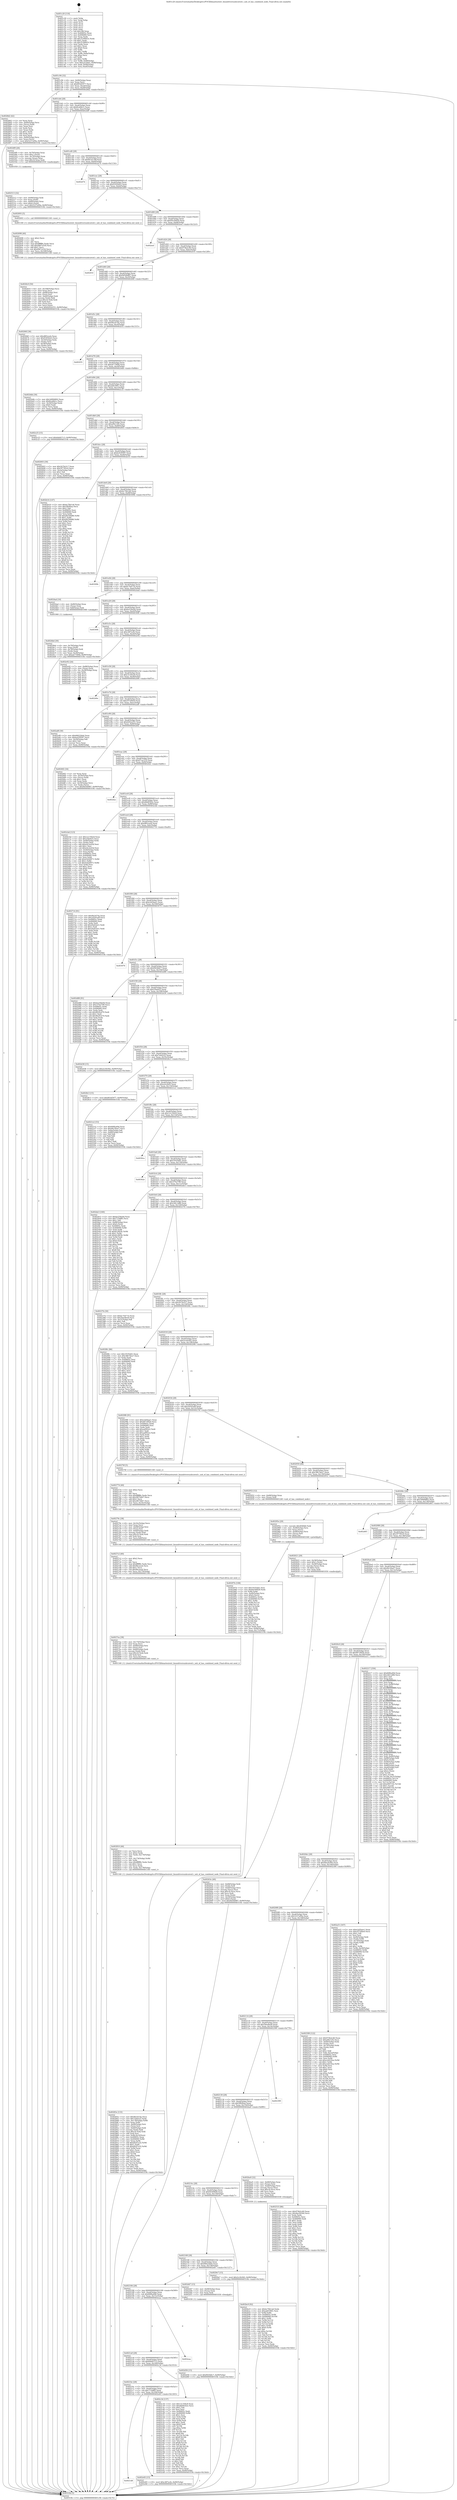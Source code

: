 digraph "0x401c20" {
  label = "0x401c20 (/mnt/c/Users/mathe/Desktop/tcc/POCII/binaries/extr_linuxdriversusbcoreof.c_usb_of_has_combined_node_Final-ollvm.out::main(0))"
  labelloc = "t"
  node[shape=record]

  Entry [label="",width=0.3,height=0.3,shape=circle,fillcolor=black,style=filled]
  "0x401c94" [label="{
     0x401c94 [32]\l
     | [instrs]\l
     &nbsp;&nbsp;0x401c94 \<+6\>: mov -0x90(%rbp),%eax\l
     &nbsp;&nbsp;0x401c9a \<+2\>: mov %eax,%ecx\l
     &nbsp;&nbsp;0x401c9c \<+6\>: sub $0x803d5977,%ecx\l
     &nbsp;&nbsp;0x401ca2 \<+6\>: mov %eax,-0xa4(%rbp)\l
     &nbsp;&nbsp;0x401ca8 \<+6\>: mov %ecx,-0xa8(%rbp)\l
     &nbsp;&nbsp;0x401cae \<+6\>: je 00000000004028d2 \<main+0xcb2\>\l
  }"]
  "0x4028d2" [label="{
     0x4028d2 [42]\l
     | [instrs]\l
     &nbsp;&nbsp;0x4028d2 \<+2\>: xor %eax,%eax\l
     &nbsp;&nbsp;0x4028d4 \<+4\>: mov -0x60(%rbp),%rcx\l
     &nbsp;&nbsp;0x4028d8 \<+2\>: mov (%rcx),%edx\l
     &nbsp;&nbsp;0x4028da \<+2\>: mov %eax,%esi\l
     &nbsp;&nbsp;0x4028dc \<+2\>: sub %edx,%esi\l
     &nbsp;&nbsp;0x4028de \<+2\>: mov %eax,%edx\l
     &nbsp;&nbsp;0x4028e0 \<+3\>: sub $0x1,%edx\l
     &nbsp;&nbsp;0x4028e3 \<+2\>: add %edx,%esi\l
     &nbsp;&nbsp;0x4028e5 \<+2\>: sub %esi,%eax\l
     &nbsp;&nbsp;0x4028e7 \<+4\>: mov -0x60(%rbp),%rcx\l
     &nbsp;&nbsp;0x4028eb \<+2\>: mov %eax,(%rcx)\l
     &nbsp;&nbsp;0x4028ed \<+10\>: movl $0x5237a09a,-0x90(%rbp)\l
     &nbsp;&nbsp;0x4028f7 \<+5\>: jmp 000000000040310b \<main+0x14eb\>\l
  }"]
  "0x401cb4" [label="{
     0x401cb4 [28]\l
     | [instrs]\l
     &nbsp;&nbsp;0x401cb4 \<+5\>: jmp 0000000000401cb9 \<main+0x99\>\l
     &nbsp;&nbsp;0x401cb9 \<+6\>: mov -0xa4(%rbp),%eax\l
     &nbsp;&nbsp;0x401cbf \<+5\>: sub $0x8caf4b1c,%eax\l
     &nbsp;&nbsp;0x401cc4 \<+6\>: mov %eax,-0xac(%rbp)\l
     &nbsp;&nbsp;0x401cca \<+6\>: je 00000000004024f9 \<main+0x8d9\>\l
  }"]
  Exit [label="",width=0.3,height=0.3,shape=circle,fillcolor=black,style=filled,peripheries=2]
  "0x4024f9" [label="{
     0x4024f9 [26]\l
     | [instrs]\l
     &nbsp;&nbsp;0x4024f9 \<+4\>: mov -0x70(%rbp),%rax\l
     &nbsp;&nbsp;0x4024fd \<+6\>: movl $0x1,(%rax)\l
     &nbsp;&nbsp;0x402503 \<+4\>: mov -0x70(%rbp),%rax\l
     &nbsp;&nbsp;0x402507 \<+3\>: movslq (%rax),%rax\l
     &nbsp;&nbsp;0x40250a \<+4\>: imul $0x18,%rax,%rdi\l
     &nbsp;&nbsp;0x40250e \<+5\>: call 0000000000401050 \<malloc@plt\>\l
     | [calls]\l
     &nbsp;&nbsp;0x401050 \{1\} (unknown)\l
  }"]
  "0x401cd0" [label="{
     0x401cd0 [28]\l
     | [instrs]\l
     &nbsp;&nbsp;0x401cd0 \<+5\>: jmp 0000000000401cd5 \<main+0xb5\>\l
     &nbsp;&nbsp;0x401cd5 \<+6\>: mov -0xa4(%rbp),%eax\l
     &nbsp;&nbsp;0x401cdb \<+5\>: sub $0x8e32c3df,%eax\l
     &nbsp;&nbsp;0x401ce0 \<+6\>: mov %eax,-0xb0(%rbp)\l
     &nbsp;&nbsp;0x401ce6 \<+6\>: je 0000000000402d74 \<main+0x1154\>\l
  }"]
  "0x4021d8" [label="{
     0x4021d8\l
  }", style=dashed]
  "0x402d74" [label="{
     0x402d74\l
  }", style=dashed]
  "0x401cec" [label="{
     0x401cec [28]\l
     | [instrs]\l
     &nbsp;&nbsp;0x401cec \<+5\>: jmp 0000000000401cf1 \<main+0xd1\>\l
     &nbsp;&nbsp;0x401cf1 \<+6\>: mov -0xa4(%rbp),%eax\l
     &nbsp;&nbsp;0x401cf7 \<+5\>: sub $0x9185feb3,%eax\l
     &nbsp;&nbsp;0x401cfc \<+6\>: mov %eax,-0xb4(%rbp)\l
     &nbsp;&nbsp;0x401d02 \<+6\>: je 0000000000402693 \<main+0xa73\>\l
  }"]
  "0x402e83" [label="{
     0x402e83 [15]\l
     | [instrs]\l
     &nbsp;&nbsp;0x402e83 \<+10\>: movl $0xc487acfe,-0x90(%rbp)\l
     &nbsp;&nbsp;0x402e8d \<+5\>: jmp 000000000040310b \<main+0x14eb\>\l
  }"]
  "0x402693" [label="{
     0x402693 [5]\l
     | [instrs]\l
     &nbsp;&nbsp;0x402693 \<+5\>: call 0000000000401160 \<next_i\>\l
     | [calls]\l
     &nbsp;&nbsp;0x401160 \{1\} (/mnt/c/Users/mathe/Desktop/tcc/POCII/binaries/extr_linuxdriversusbcoreof.c_usb_of_has_combined_node_Final-ollvm.out::next_i)\l
  }"]
  "0x401d08" [label="{
     0x401d08 [28]\l
     | [instrs]\l
     &nbsp;&nbsp;0x401d08 \<+5\>: jmp 0000000000401d0d \<main+0xed\>\l
     &nbsp;&nbsp;0x401d0d \<+6\>: mov -0xa4(%rbp),%eax\l
     &nbsp;&nbsp;0x401d13 \<+5\>: sub $0x95e30d50,%eax\l
     &nbsp;&nbsp;0x401d18 \<+6\>: mov %eax,-0xb8(%rbp)\l
     &nbsp;&nbsp;0x401d1e \<+6\>: je 0000000000402eef \<main+0x12cf\>\l
  }"]
  "0x402d56" [label="{
     0x402d56 [15]\l
     | [instrs]\l
     &nbsp;&nbsp;0x402d56 \<+10\>: movl $0xf043b6c7,-0x90(%rbp)\l
     &nbsp;&nbsp;0x402d60 \<+5\>: jmp 000000000040310b \<main+0x14eb\>\l
  }"]
  "0x402eef" [label="{
     0x402eef\l
  }", style=dashed]
  "0x401d24" [label="{
     0x401d24 [28]\l
     | [instrs]\l
     &nbsp;&nbsp;0x401d24 \<+5\>: jmp 0000000000401d29 \<main+0x109\>\l
     &nbsp;&nbsp;0x401d29 \<+6\>: mov -0xa4(%rbp),%eax\l
     &nbsp;&nbsp;0x401d2f \<+5\>: sub $0x974b2c40,%eax\l
     &nbsp;&nbsp;0x401d34 \<+6\>: mov %eax,-0xbc(%rbp)\l
     &nbsp;&nbsp;0x401d3a \<+6\>: je 0000000000402f10 \<main+0x12f0\>\l
  }"]
  "0x4021bc" [label="{
     0x4021bc [28]\l
     | [instrs]\l
     &nbsp;&nbsp;0x4021bc \<+5\>: jmp 00000000004021c1 \<main+0x5a1\>\l
     &nbsp;&nbsp;0x4021c1 \<+6\>: mov -0xa4(%rbp),%eax\l
     &nbsp;&nbsp;0x4021c7 \<+5\>: sub $0x715bfff5,%eax\l
     &nbsp;&nbsp;0x4021cc \<+6\>: mov %eax,-0x164(%rbp)\l
     &nbsp;&nbsp;0x4021d2 \<+6\>: je 0000000000402e83 \<main+0x1263\>\l
  }"]
  "0x402f10" [label="{
     0x402f10\l
  }", style=dashed]
  "0x401d40" [label="{
     0x401d40 [28]\l
     | [instrs]\l
     &nbsp;&nbsp;0x401d40 \<+5\>: jmp 0000000000401d45 \<main+0x125\>\l
     &nbsp;&nbsp;0x401d45 \<+6\>: mov -0xa4(%rbp),%eax\l
     &nbsp;&nbsp;0x401d4b \<+5\>: sub $0x9d50b887,%eax\l
     &nbsp;&nbsp;0x401d50 \<+6\>: mov %eax,-0xc0(%rbp)\l
     &nbsp;&nbsp;0x401d56 \<+6\>: je 000000000040266f \<main+0xa4f\>\l
  }"]
  "0x402c34" [label="{
     0x402c34 [137]\l
     | [instrs]\l
     &nbsp;&nbsp;0x402c34 \<+5\>: mov $0x12c356c8,%eax\l
     &nbsp;&nbsp;0x402c39 \<+5\>: mov $0xdbb8502e,%ecx\l
     &nbsp;&nbsp;0x402c3e \<+2\>: mov $0x1,%dl\l
     &nbsp;&nbsp;0x402c40 \<+2\>: xor %esi,%esi\l
     &nbsp;&nbsp;0x402c42 \<+7\>: mov 0x40605c,%edi\l
     &nbsp;&nbsp;0x402c49 \<+8\>: mov 0x406060,%r8d\l
     &nbsp;&nbsp;0x402c51 \<+3\>: sub $0x1,%esi\l
     &nbsp;&nbsp;0x402c54 \<+3\>: mov %edi,%r9d\l
     &nbsp;&nbsp;0x402c57 \<+3\>: add %esi,%r9d\l
     &nbsp;&nbsp;0x402c5a \<+4\>: imul %r9d,%edi\l
     &nbsp;&nbsp;0x402c5e \<+3\>: and $0x1,%edi\l
     &nbsp;&nbsp;0x402c61 \<+3\>: cmp $0x0,%edi\l
     &nbsp;&nbsp;0x402c64 \<+4\>: sete %r10b\l
     &nbsp;&nbsp;0x402c68 \<+4\>: cmp $0xa,%r8d\l
     &nbsp;&nbsp;0x402c6c \<+4\>: setl %r11b\l
     &nbsp;&nbsp;0x402c70 \<+3\>: mov %r10b,%bl\l
     &nbsp;&nbsp;0x402c73 \<+3\>: xor $0xff,%bl\l
     &nbsp;&nbsp;0x402c76 \<+3\>: mov %r11b,%r14b\l
     &nbsp;&nbsp;0x402c79 \<+4\>: xor $0xff,%r14b\l
     &nbsp;&nbsp;0x402c7d \<+3\>: xor $0x1,%dl\l
     &nbsp;&nbsp;0x402c80 \<+3\>: mov %bl,%r15b\l
     &nbsp;&nbsp;0x402c83 \<+4\>: and $0xff,%r15b\l
     &nbsp;&nbsp;0x402c87 \<+3\>: and %dl,%r10b\l
     &nbsp;&nbsp;0x402c8a \<+3\>: mov %r14b,%r12b\l
     &nbsp;&nbsp;0x402c8d \<+4\>: and $0xff,%r12b\l
     &nbsp;&nbsp;0x402c91 \<+3\>: and %dl,%r11b\l
     &nbsp;&nbsp;0x402c94 \<+3\>: or %r10b,%r15b\l
     &nbsp;&nbsp;0x402c97 \<+3\>: or %r11b,%r12b\l
     &nbsp;&nbsp;0x402c9a \<+3\>: xor %r12b,%r15b\l
     &nbsp;&nbsp;0x402c9d \<+3\>: or %r14b,%bl\l
     &nbsp;&nbsp;0x402ca0 \<+3\>: xor $0xff,%bl\l
     &nbsp;&nbsp;0x402ca3 \<+3\>: or $0x1,%dl\l
     &nbsp;&nbsp;0x402ca6 \<+2\>: and %dl,%bl\l
     &nbsp;&nbsp;0x402ca8 \<+3\>: or %bl,%r15b\l
     &nbsp;&nbsp;0x402cab \<+4\>: test $0x1,%r15b\l
     &nbsp;&nbsp;0x402caf \<+3\>: cmovne %ecx,%eax\l
     &nbsp;&nbsp;0x402cb2 \<+6\>: mov %eax,-0x90(%rbp)\l
     &nbsp;&nbsp;0x402cb8 \<+5\>: jmp 000000000040310b \<main+0x14eb\>\l
  }"]
  "0x40266f" [label="{
     0x40266f [36]\l
     | [instrs]\l
     &nbsp;&nbsp;0x40266f \<+5\>: mov $0xdf65ceeb,%eax\l
     &nbsp;&nbsp;0x402674 \<+5\>: mov $0x9185feb3,%ecx\l
     &nbsp;&nbsp;0x402679 \<+4\>: mov -0x50(%rbp),%rdx\l
     &nbsp;&nbsp;0x40267d \<+2\>: mov (%rdx),%esi\l
     &nbsp;&nbsp;0x40267f \<+4\>: mov -0x58(%rbp),%rdx\l
     &nbsp;&nbsp;0x402683 \<+2\>: cmp (%rdx),%esi\l
     &nbsp;&nbsp;0x402685 \<+3\>: cmovl %ecx,%eax\l
     &nbsp;&nbsp;0x402688 \<+6\>: mov %eax,-0x90(%rbp)\l
     &nbsp;&nbsp;0x40268e \<+5\>: jmp 000000000040310b \<main+0x14eb\>\l
  }"]
  "0x401d5c" [label="{
     0x401d5c [28]\l
     | [instrs]\l
     &nbsp;&nbsp;0x401d5c \<+5\>: jmp 0000000000401d61 \<main+0x141\>\l
     &nbsp;&nbsp;0x401d61 \<+6\>: mov -0xa4(%rbp),%eax\l
     &nbsp;&nbsp;0x401d67 \<+5\>: sub $0x9fa547da,%eax\l
     &nbsp;&nbsp;0x401d6c \<+6\>: mov %eax,-0xc4(%rbp)\l
     &nbsp;&nbsp;0x401d72 \<+6\>: je 0000000000402f35 \<main+0x1315\>\l
  }"]
  "0x4021a0" [label="{
     0x4021a0 [28]\l
     | [instrs]\l
     &nbsp;&nbsp;0x4021a0 \<+5\>: jmp 00000000004021a5 \<main+0x585\>\l
     &nbsp;&nbsp;0x4021a5 \<+6\>: mov -0xa4(%rbp),%eax\l
     &nbsp;&nbsp;0x4021ab \<+5\>: sub $0x6dd457c3,%eax\l
     &nbsp;&nbsp;0x4021b0 \<+6\>: mov %eax,-0x160(%rbp)\l
     &nbsp;&nbsp;0x4021b6 \<+6\>: je 0000000000402c34 \<main+0x1014\>\l
  }"]
  "0x402f35" [label="{
     0x402f35\l
  }", style=dashed]
  "0x401d78" [label="{
     0x401d78 [28]\l
     | [instrs]\l
     &nbsp;&nbsp;0x401d78 \<+5\>: jmp 0000000000401d7d \<main+0x15d\>\l
     &nbsp;&nbsp;0x401d7d \<+6\>: mov -0xa4(%rbp),%eax\l
     &nbsp;&nbsp;0x401d83 \<+5\>: sub $0xab7740fd,%eax\l
     &nbsp;&nbsp;0x401d88 \<+6\>: mov %eax,-0xc8(%rbp)\l
     &nbsp;&nbsp;0x401d8e \<+6\>: je 00000000004024db \<main+0x8bb\>\l
  }"]
  "0x402eaa" [label="{
     0x402eaa\l
  }", style=dashed]
  "0x4024db" [label="{
     0x4024db [30]\l
     | [instrs]\l
     &nbsp;&nbsp;0x4024db \<+5\>: mov $0x3d994802,%eax\l
     &nbsp;&nbsp;0x4024e0 \<+5\>: mov $0x8caf4b1c,%ecx\l
     &nbsp;&nbsp;0x4024e5 \<+3\>: mov -0x30(%rbp),%edx\l
     &nbsp;&nbsp;0x4024e8 \<+3\>: cmp $0x0,%edx\l
     &nbsp;&nbsp;0x4024eb \<+3\>: cmove %ecx,%eax\l
     &nbsp;&nbsp;0x4024ee \<+6\>: mov %eax,-0x90(%rbp)\l
     &nbsp;&nbsp;0x4024f4 \<+5\>: jmp 000000000040310b \<main+0x14eb\>\l
  }"]
  "0x401d94" [label="{
     0x401d94 [28]\l
     | [instrs]\l
     &nbsp;&nbsp;0x401d94 \<+5\>: jmp 0000000000401d99 \<main+0x179\>\l
     &nbsp;&nbsp;0x401d99 \<+6\>: mov -0xa4(%rbp),%eax\l
     &nbsp;&nbsp;0x401d9f \<+5\>: sub $0xab819f41,%eax\l
     &nbsp;&nbsp;0x401da4 \<+6\>: mov %eax,-0xcc(%rbp)\l
     &nbsp;&nbsp;0x401daa \<+6\>: je 0000000000402c25 \<main+0x1005\>\l
  }"]
  "0x402184" [label="{
     0x402184 [28]\l
     | [instrs]\l
     &nbsp;&nbsp;0x402184 \<+5\>: jmp 0000000000402189 \<main+0x569\>\l
     &nbsp;&nbsp;0x402189 \<+6\>: mov -0xa4(%rbp),%eax\l
     &nbsp;&nbsp;0x40218f \<+5\>: sub $0x66f6a49d,%eax\l
     &nbsp;&nbsp;0x402194 \<+6\>: mov %eax,-0x15c(%rbp)\l
     &nbsp;&nbsp;0x40219a \<+6\>: je 0000000000402eaa \<main+0x128a\>\l
  }"]
  "0x402c25" [label="{
     0x402c25 [15]\l
     | [instrs]\l
     &nbsp;&nbsp;0x402c25 \<+10\>: movl $0x6dd457c3,-0x90(%rbp)\l
     &nbsp;&nbsp;0x402c2f \<+5\>: jmp 000000000040310b \<main+0x14eb\>\l
  }"]
  "0x401db0" [label="{
     0x401db0 [28]\l
     | [instrs]\l
     &nbsp;&nbsp;0x401db0 \<+5\>: jmp 0000000000401db5 \<main+0x195\>\l
     &nbsp;&nbsp;0x401db5 \<+6\>: mov -0xa4(%rbp),%eax\l
     &nbsp;&nbsp;0x401dbb \<+5\>: sub $0xaf9e12f2,%eax\l
     &nbsp;&nbsp;0x401dc0 \<+6\>: mov %eax,-0xd0(%rbp)\l
     &nbsp;&nbsp;0x401dc6 \<+6\>: je 0000000000402603 \<main+0x9e3\>\l
  }"]
  "0x402d47" [label="{
     0x402d47 [15]\l
     | [instrs]\l
     &nbsp;&nbsp;0x402d47 \<+4\>: mov -0x68(%rbp),%rax\l
     &nbsp;&nbsp;0x402d4b \<+3\>: mov (%rax),%rax\l
     &nbsp;&nbsp;0x402d4e \<+3\>: mov %rax,%rdi\l
     &nbsp;&nbsp;0x402d51 \<+5\>: call 0000000000401030 \<free@plt\>\l
     | [calls]\l
     &nbsp;&nbsp;0x401030 \{1\} (unknown)\l
  }"]
  "0x402603" [label="{
     0x402603 [30]\l
     | [instrs]\l
     &nbsp;&nbsp;0x402603 \<+5\>: mov $0x2b70e5c7,%eax\l
     &nbsp;&nbsp;0x402608 \<+5\>: mov $0x3f7785c0,%ecx\l
     &nbsp;&nbsp;0x40260d \<+3\>: mov -0x2a(%rbp),%dl\l
     &nbsp;&nbsp;0x402610 \<+3\>: test $0x1,%dl\l
     &nbsp;&nbsp;0x402613 \<+3\>: cmovne %ecx,%eax\l
     &nbsp;&nbsp;0x402616 \<+6\>: mov %eax,-0x90(%rbp)\l
     &nbsp;&nbsp;0x40261c \<+5\>: jmp 000000000040310b \<main+0x14eb\>\l
  }"]
  "0x401dcc" [label="{
     0x401dcc [28]\l
     | [instrs]\l
     &nbsp;&nbsp;0x401dcc \<+5\>: jmp 0000000000401dd1 \<main+0x1b1\>\l
     &nbsp;&nbsp;0x401dd1 \<+6\>: mov -0xa4(%rbp),%eax\l
     &nbsp;&nbsp;0x401dd7 \<+5\>: sub $0xbc639587,%eax\l
     &nbsp;&nbsp;0x401ddc \<+6\>: mov %eax,-0xd4(%rbp)\l
     &nbsp;&nbsp;0x401de2 \<+6\>: je 0000000000402b16 \<main+0xef6\>\l
  }"]
  "0x402bc9" [label="{
     0x402bc9 [92]\l
     | [instrs]\l
     &nbsp;&nbsp;0x402bc9 \<+5\>: mov $0xbc76b1a6,%edx\l
     &nbsp;&nbsp;0x402bce \<+5\>: mov $0xab819f41,%esi\l
     &nbsp;&nbsp;0x402bd3 \<+3\>: xor %r8d,%r8d\l
     &nbsp;&nbsp;0x402bd6 \<+8\>: mov 0x40605c,%r9d\l
     &nbsp;&nbsp;0x402bde \<+8\>: mov 0x406060,%r10d\l
     &nbsp;&nbsp;0x402be6 \<+4\>: sub $0x1,%r8d\l
     &nbsp;&nbsp;0x402bea \<+3\>: mov %r9d,%r11d\l
     &nbsp;&nbsp;0x402bed \<+3\>: add %r8d,%r11d\l
     &nbsp;&nbsp;0x402bf0 \<+4\>: imul %r11d,%r9d\l
     &nbsp;&nbsp;0x402bf4 \<+4\>: and $0x1,%r9d\l
     &nbsp;&nbsp;0x402bf8 \<+4\>: cmp $0x0,%r9d\l
     &nbsp;&nbsp;0x402bfc \<+3\>: sete %bl\l
     &nbsp;&nbsp;0x402bff \<+4\>: cmp $0xa,%r10d\l
     &nbsp;&nbsp;0x402c03 \<+4\>: setl %r14b\l
     &nbsp;&nbsp;0x402c07 \<+3\>: mov %bl,%r15b\l
     &nbsp;&nbsp;0x402c0a \<+3\>: and %r14b,%r15b\l
     &nbsp;&nbsp;0x402c0d \<+3\>: xor %r14b,%bl\l
     &nbsp;&nbsp;0x402c10 \<+3\>: or %bl,%r15b\l
     &nbsp;&nbsp;0x402c13 \<+4\>: test $0x1,%r15b\l
     &nbsp;&nbsp;0x402c17 \<+3\>: cmovne %esi,%edx\l
     &nbsp;&nbsp;0x402c1a \<+6\>: mov %edx,-0x90(%rbp)\l
     &nbsp;&nbsp;0x402c20 \<+5\>: jmp 000000000040310b \<main+0x14eb\>\l
  }"]
  "0x402b16" [label="{
     0x402b16 [147]\l
     | [instrs]\l
     &nbsp;&nbsp;0x402b16 \<+5\>: mov $0xbc76b1a6,%eax\l
     &nbsp;&nbsp;0x402b1b \<+5\>: mov $0x5ff2f0aa,%ecx\l
     &nbsp;&nbsp;0x402b20 \<+2\>: mov $0x1,%dl\l
     &nbsp;&nbsp;0x402b22 \<+7\>: mov 0x40605c,%esi\l
     &nbsp;&nbsp;0x402b29 \<+7\>: mov 0x406060,%edi\l
     &nbsp;&nbsp;0x402b30 \<+3\>: mov %esi,%r8d\l
     &nbsp;&nbsp;0x402b33 \<+7\>: add $0xd9258d86,%r8d\l
     &nbsp;&nbsp;0x402b3a \<+4\>: sub $0x1,%r8d\l
     &nbsp;&nbsp;0x402b3e \<+7\>: sub $0xd9258d86,%r8d\l
     &nbsp;&nbsp;0x402b45 \<+4\>: imul %r8d,%esi\l
     &nbsp;&nbsp;0x402b49 \<+3\>: and $0x1,%esi\l
     &nbsp;&nbsp;0x402b4c \<+3\>: cmp $0x0,%esi\l
     &nbsp;&nbsp;0x402b4f \<+4\>: sete %r9b\l
     &nbsp;&nbsp;0x402b53 \<+3\>: cmp $0xa,%edi\l
     &nbsp;&nbsp;0x402b56 \<+4\>: setl %r10b\l
     &nbsp;&nbsp;0x402b5a \<+3\>: mov %r9b,%r11b\l
     &nbsp;&nbsp;0x402b5d \<+4\>: xor $0xff,%r11b\l
     &nbsp;&nbsp;0x402b61 \<+3\>: mov %r10b,%bl\l
     &nbsp;&nbsp;0x402b64 \<+3\>: xor $0xff,%bl\l
     &nbsp;&nbsp;0x402b67 \<+3\>: xor $0x0,%dl\l
     &nbsp;&nbsp;0x402b6a \<+3\>: mov %r11b,%r14b\l
     &nbsp;&nbsp;0x402b6d \<+4\>: and $0x0,%r14b\l
     &nbsp;&nbsp;0x402b71 \<+3\>: and %dl,%r9b\l
     &nbsp;&nbsp;0x402b74 \<+3\>: mov %bl,%r15b\l
     &nbsp;&nbsp;0x402b77 \<+4\>: and $0x0,%r15b\l
     &nbsp;&nbsp;0x402b7b \<+3\>: and %dl,%r10b\l
     &nbsp;&nbsp;0x402b7e \<+3\>: or %r9b,%r14b\l
     &nbsp;&nbsp;0x402b81 \<+3\>: or %r10b,%r15b\l
     &nbsp;&nbsp;0x402b84 \<+3\>: xor %r15b,%r14b\l
     &nbsp;&nbsp;0x402b87 \<+3\>: or %bl,%r11b\l
     &nbsp;&nbsp;0x402b8a \<+4\>: xor $0xff,%r11b\l
     &nbsp;&nbsp;0x402b8e \<+3\>: or $0x0,%dl\l
     &nbsp;&nbsp;0x402b91 \<+3\>: and %dl,%r11b\l
     &nbsp;&nbsp;0x402b94 \<+3\>: or %r11b,%r14b\l
     &nbsp;&nbsp;0x402b97 \<+4\>: test $0x1,%r14b\l
     &nbsp;&nbsp;0x402b9b \<+3\>: cmovne %ecx,%eax\l
     &nbsp;&nbsp;0x402b9e \<+6\>: mov %eax,-0x90(%rbp)\l
     &nbsp;&nbsp;0x402ba4 \<+5\>: jmp 000000000040310b \<main+0x14eb\>\l
  }"]
  "0x401de8" [label="{
     0x401de8 [28]\l
     | [instrs]\l
     &nbsp;&nbsp;0x401de8 \<+5\>: jmp 0000000000401ded \<main+0x1cd\>\l
     &nbsp;&nbsp;0x401ded \<+6\>: mov -0xa4(%rbp),%eax\l
     &nbsp;&nbsp;0x401df3 \<+5\>: sub $0xbc76b1a6,%eax\l
     &nbsp;&nbsp;0x401df8 \<+6\>: mov %eax,-0xd8(%rbp)\l
     &nbsp;&nbsp;0x401dfe \<+6\>: je 000000000040309b \<main+0x147b\>\l
  }"]
  "0x402168" [label="{
     0x402168 [28]\l
     | [instrs]\l
     &nbsp;&nbsp;0x402168 \<+5\>: jmp 000000000040216d \<main+0x54d\>\l
     &nbsp;&nbsp;0x40216d \<+6\>: mov -0xa4(%rbp),%eax\l
     &nbsp;&nbsp;0x402173 \<+5\>: sub $0x66622bb4,%eax\l
     &nbsp;&nbsp;0x402178 \<+6\>: mov %eax,-0x158(%rbp)\l
     &nbsp;&nbsp;0x40217e \<+6\>: je 0000000000402d47 \<main+0x1127\>\l
  }"]
  "0x40309b" [label="{
     0x40309b\l
  }", style=dashed]
  "0x401e04" [label="{
     0x401e04 [28]\l
     | [instrs]\l
     &nbsp;&nbsp;0x401e04 \<+5\>: jmp 0000000000401e09 \<main+0x1e9\>\l
     &nbsp;&nbsp;0x401e09 \<+6\>: mov -0xa4(%rbp),%eax\l
     &nbsp;&nbsp;0x401e0f \<+5\>: sub $0xbc7b4714,%eax\l
     &nbsp;&nbsp;0x401e14 \<+6\>: mov %eax,-0xdc(%rbp)\l
     &nbsp;&nbsp;0x401e1a \<+6\>: je 00000000004024ad \<main+0x88d\>\l
  }"]
  "0x4029e7" [label="{
     0x4029e7 [15]\l
     | [instrs]\l
     &nbsp;&nbsp;0x4029e7 \<+10\>: movl $0x2cc9c042,-0x90(%rbp)\l
     &nbsp;&nbsp;0x4029f1 \<+5\>: jmp 000000000040310b \<main+0x14eb\>\l
  }"]
  "0x4024ad" [label="{
     0x4024ad [16]\l
     | [instrs]\l
     &nbsp;&nbsp;0x4024ad \<+4\>: mov -0x80(%rbp),%rax\l
     &nbsp;&nbsp;0x4024b1 \<+3\>: mov (%rax),%rax\l
     &nbsp;&nbsp;0x4024b4 \<+4\>: mov 0x8(%rax),%rdi\l
     &nbsp;&nbsp;0x4024b8 \<+5\>: call 0000000000401060 \<atoi@plt\>\l
     | [calls]\l
     &nbsp;&nbsp;0x401060 \{1\} (unknown)\l
  }"]
  "0x401e20" [label="{
     0x401e20 [28]\l
     | [instrs]\l
     &nbsp;&nbsp;0x401e20 \<+5\>: jmp 0000000000401e25 \<main+0x205\>\l
     &nbsp;&nbsp;0x401e25 \<+6\>: mov -0xa4(%rbp),%eax\l
     &nbsp;&nbsp;0x401e2b \<+5\>: sub $0xbe256e0d,%eax\l
     &nbsp;&nbsp;0x401e30 \<+6\>: mov %eax,-0xe0(%rbp)\l
     &nbsp;&nbsp;0x401e36 \<+6\>: je 00000000004030f4 \<main+0x14d4\>\l
  }"]
  "0x40214c" [label="{
     0x40214c [28]\l
     | [instrs]\l
     &nbsp;&nbsp;0x40214c \<+5\>: jmp 0000000000402151 \<main+0x531\>\l
     &nbsp;&nbsp;0x402151 \<+6\>: mov -0xa4(%rbp),%eax\l
     &nbsp;&nbsp;0x402157 \<+5\>: sub $0x64309f28,%eax\l
     &nbsp;&nbsp;0x40215c \<+6\>: mov %eax,-0x154(%rbp)\l
     &nbsp;&nbsp;0x402162 \<+6\>: je 00000000004029e7 \<main+0xdc7\>\l
  }"]
  "0x4030f4" [label="{
     0x4030f4\l
  }", style=dashed]
  "0x401e3c" [label="{
     0x401e3c [28]\l
     | [instrs]\l
     &nbsp;&nbsp;0x401e3c \<+5\>: jmp 0000000000401e41 \<main+0x221\>\l
     &nbsp;&nbsp;0x401e41 \<+6\>: mov -0xa4(%rbp),%eax\l
     &nbsp;&nbsp;0x401e47 \<+5\>: sub $0xc487acfe,%eax\l
     &nbsp;&nbsp;0x401e4c \<+6\>: mov %eax,-0xe4(%rbp)\l
     &nbsp;&nbsp;0x401e52 \<+6\>: je 0000000000402e92 \<main+0x1272\>\l
  }"]
  "0x402ba9" [label="{
     0x402ba9 [32]\l
     | [instrs]\l
     &nbsp;&nbsp;0x402ba9 \<+4\>: mov -0x68(%rbp),%rax\l
     &nbsp;&nbsp;0x402bad \<+3\>: mov (%rax),%rax\l
     &nbsp;&nbsp;0x402bb0 \<+4\>: mov -0x40(%rbp),%rcx\l
     &nbsp;&nbsp;0x402bb4 \<+3\>: movslq (%rcx),%rcx\l
     &nbsp;&nbsp;0x402bb7 \<+4\>: imul $0x18,%rcx,%rcx\l
     &nbsp;&nbsp;0x402bbb \<+3\>: add %rcx,%rax\l
     &nbsp;&nbsp;0x402bbe \<+3\>: mov (%rax),%rax\l
     &nbsp;&nbsp;0x402bc1 \<+3\>: mov %rax,%rdi\l
     &nbsp;&nbsp;0x402bc4 \<+5\>: call 0000000000401030 \<free@plt\>\l
     | [calls]\l
     &nbsp;&nbsp;0x401030 \{1\} (unknown)\l
  }"]
  "0x402e92" [label="{
     0x402e92 [24]\l
     | [instrs]\l
     &nbsp;&nbsp;0x402e92 \<+7\>: mov -0x88(%rbp),%rax\l
     &nbsp;&nbsp;0x402e99 \<+2\>: mov (%rax),%eax\l
     &nbsp;&nbsp;0x402e9b \<+4\>: lea -0x28(%rbp),%rsp\l
     &nbsp;&nbsp;0x402e9f \<+1\>: pop %rbx\l
     &nbsp;&nbsp;0x402ea0 \<+2\>: pop %r12\l
     &nbsp;&nbsp;0x402ea2 \<+2\>: pop %r13\l
     &nbsp;&nbsp;0x402ea4 \<+2\>: pop %r14\l
     &nbsp;&nbsp;0x402ea6 \<+2\>: pop %r15\l
     &nbsp;&nbsp;0x402ea8 \<+1\>: pop %rbp\l
     &nbsp;&nbsp;0x402ea9 \<+1\>: ret\l
  }"]
  "0x401e58" [label="{
     0x401e58 [28]\l
     | [instrs]\l
     &nbsp;&nbsp;0x401e58 \<+5\>: jmp 0000000000401e5d \<main+0x23d\>\l
     &nbsp;&nbsp;0x401e5d \<+6\>: mov -0xa4(%rbp),%eax\l
     &nbsp;&nbsp;0x401e63 \<+5\>: sub $0xc5c50ea9,%eax\l
     &nbsp;&nbsp;0x401e68 \<+6\>: mov %eax,-0xe8(%rbp)\l
     &nbsp;&nbsp;0x401e6e \<+6\>: je 000000000040249e \<main+0x87e\>\l
  }"]
  "0x402130" [label="{
     0x402130 [28]\l
     | [instrs]\l
     &nbsp;&nbsp;0x402130 \<+5\>: jmp 0000000000402135 \<main+0x515\>\l
     &nbsp;&nbsp;0x402135 \<+6\>: mov -0xa4(%rbp),%eax\l
     &nbsp;&nbsp;0x40213b \<+5\>: sub $0x5ff2f0aa,%eax\l
     &nbsp;&nbsp;0x402140 \<+6\>: mov %eax,-0x150(%rbp)\l
     &nbsp;&nbsp;0x402146 \<+6\>: je 0000000000402ba9 \<main+0xf89\>\l
  }"]
  "0x40249e" [label="{
     0x40249e\l
  }", style=dashed]
  "0x401e74" [label="{
     0x401e74 [28]\l
     | [instrs]\l
     &nbsp;&nbsp;0x401e74 \<+5\>: jmp 0000000000401e79 \<main+0x259\>\l
     &nbsp;&nbsp;0x401e79 \<+6\>: mov -0xa4(%rbp),%eax\l
     &nbsp;&nbsp;0x401e7f \<+5\>: sub $0xc9720be0,%eax\l
     &nbsp;&nbsp;0x401e84 \<+6\>: mov %eax,-0xec(%rbp)\l
     &nbsp;&nbsp;0x401e8a \<+6\>: je 0000000000402af8 \<main+0xed8\>\l
  }"]
  "0x402399" [label="{
     0x402399\l
  }", style=dashed]
  "0x402af8" [label="{
     0x402af8 [30]\l
     | [instrs]\l
     &nbsp;&nbsp;0x402af8 \<+5\>: mov $0x66622bb4,%eax\l
     &nbsp;&nbsp;0x402afd \<+5\>: mov $0xbc639587,%ecx\l
     &nbsp;&nbsp;0x402b02 \<+3\>: mov -0x29(%rbp),%dl\l
     &nbsp;&nbsp;0x402b05 \<+3\>: test $0x1,%dl\l
     &nbsp;&nbsp;0x402b08 \<+3\>: cmovne %ecx,%eax\l
     &nbsp;&nbsp;0x402b0b \<+6\>: mov %eax,-0x90(%rbp)\l
     &nbsp;&nbsp;0x402b11 \<+5\>: jmp 000000000040310b \<main+0x14eb\>\l
  }"]
  "0x401e90" [label="{
     0x401e90 [28]\l
     | [instrs]\l
     &nbsp;&nbsp;0x401e90 \<+5\>: jmp 0000000000401e95 \<main+0x275\>\l
     &nbsp;&nbsp;0x401e95 \<+6\>: mov -0xa4(%rbp),%eax\l
     &nbsp;&nbsp;0x401e9b \<+5\>: sub $0xd202a551,%eax\l
     &nbsp;&nbsp;0x401ea0 \<+6\>: mov %eax,-0xf0(%rbp)\l
     &nbsp;&nbsp;0x401ea6 \<+6\>: je 00000000004026f2 \<main+0xad2\>\l
  }"]
  "0x40297b" [label="{
     0x40297b [108]\l
     | [instrs]\l
     &nbsp;&nbsp;0x40297b \<+5\>: mov $0x191f5dd1,%esi\l
     &nbsp;&nbsp;0x402980 \<+5\>: mov $0x64309f28,%edx\l
     &nbsp;&nbsp;0x402985 \<+3\>: xor %r8d,%r8d\l
     &nbsp;&nbsp;0x402988 \<+4\>: mov -0x40(%rbp),%rcx\l
     &nbsp;&nbsp;0x40298c \<+6\>: movl $0x0,(%rcx)\l
     &nbsp;&nbsp;0x402992 \<+8\>: mov 0x40605c,%r9d\l
     &nbsp;&nbsp;0x40299a \<+8\>: mov 0x406060,%r10d\l
     &nbsp;&nbsp;0x4029a2 \<+4\>: sub $0x1,%r8d\l
     &nbsp;&nbsp;0x4029a6 \<+3\>: mov %r9d,%r11d\l
     &nbsp;&nbsp;0x4029a9 \<+3\>: add %r8d,%r11d\l
     &nbsp;&nbsp;0x4029ac \<+4\>: imul %r11d,%r9d\l
     &nbsp;&nbsp;0x4029b0 \<+4\>: and $0x1,%r9d\l
     &nbsp;&nbsp;0x4029b4 \<+4\>: cmp $0x0,%r9d\l
     &nbsp;&nbsp;0x4029b8 \<+3\>: sete %bl\l
     &nbsp;&nbsp;0x4029bb \<+4\>: cmp $0xa,%r10d\l
     &nbsp;&nbsp;0x4029bf \<+4\>: setl %r14b\l
     &nbsp;&nbsp;0x4029c3 \<+3\>: mov %bl,%r15b\l
     &nbsp;&nbsp;0x4029c6 \<+3\>: and %r14b,%r15b\l
     &nbsp;&nbsp;0x4029c9 \<+3\>: xor %r14b,%bl\l
     &nbsp;&nbsp;0x4029cc \<+3\>: or %bl,%r15b\l
     &nbsp;&nbsp;0x4029cf \<+4\>: test $0x1,%r15b\l
     &nbsp;&nbsp;0x4029d3 \<+3\>: cmovne %edx,%esi\l
     &nbsp;&nbsp;0x4029d6 \<+6\>: mov %esi,-0x90(%rbp)\l
     &nbsp;&nbsp;0x4029dc \<+6\>: mov %eax,-0x17c(%rbp)\l
     &nbsp;&nbsp;0x4029e2 \<+5\>: jmp 000000000040310b \<main+0x14eb\>\l
  }"]
  "0x4026f2" [label="{
     0x4026f2 [34]\l
     | [instrs]\l
     &nbsp;&nbsp;0x4026f2 \<+2\>: xor %eax,%eax\l
     &nbsp;&nbsp;0x4026f4 \<+4\>: mov -0x50(%rbp),%rcx\l
     &nbsp;&nbsp;0x4026f8 \<+2\>: mov (%rcx),%edx\l
     &nbsp;&nbsp;0x4026fa \<+3\>: sub $0x1,%eax\l
     &nbsp;&nbsp;0x4026fd \<+2\>: sub %eax,%edx\l
     &nbsp;&nbsp;0x4026ff \<+4\>: mov -0x50(%rbp),%rcx\l
     &nbsp;&nbsp;0x402703 \<+2\>: mov %edx,(%rcx)\l
     &nbsp;&nbsp;0x402705 \<+10\>: movl $0x9d50b887,-0x90(%rbp)\l
     &nbsp;&nbsp;0x40270f \<+5\>: jmp 000000000040310b \<main+0x14eb\>\l
  }"]
  "0x401eac" [label="{
     0x401eac [28]\l
     | [instrs]\l
     &nbsp;&nbsp;0x401eac \<+5\>: jmp 0000000000401eb1 \<main+0x291\>\l
     &nbsp;&nbsp;0x401eb1 \<+6\>: mov -0xa4(%rbp),%eax\l
     &nbsp;&nbsp;0x401eb7 \<+5\>: sub $0xd7cac519,%eax\l
     &nbsp;&nbsp;0x401ebc \<+6\>: mov %eax,-0xf4(%rbp)\l
     &nbsp;&nbsp;0x401ec2 \<+6\>: je 000000000040242c \<main+0x80c\>\l
  }"]
  "0x40295e" [label="{
     0x40295e [29]\l
     | [instrs]\l
     &nbsp;&nbsp;0x40295e \<+10\>: movabs $0x4040b6,%rdi\l
     &nbsp;&nbsp;0x402968 \<+4\>: mov -0x48(%rbp),%rcx\l
     &nbsp;&nbsp;0x40296c \<+2\>: mov %eax,(%rcx)\l
     &nbsp;&nbsp;0x40296e \<+4\>: mov -0x48(%rbp),%rcx\l
     &nbsp;&nbsp;0x402972 \<+2\>: mov (%rcx),%esi\l
     &nbsp;&nbsp;0x402974 \<+2\>: mov $0x0,%al\l
     &nbsp;&nbsp;0x402976 \<+5\>: call 0000000000401040 \<printf@plt\>\l
     | [calls]\l
     &nbsp;&nbsp;0x401040 \{1\} (unknown)\l
  }"]
  "0x40242c" [label="{
     0x40242c\l
  }", style=dashed]
  "0x401ec8" [label="{
     0x401ec8 [28]\l
     | [instrs]\l
     &nbsp;&nbsp;0x401ec8 \<+5\>: jmp 0000000000401ecd \<main+0x2ad\>\l
     &nbsp;&nbsp;0x401ecd \<+6\>: mov -0xa4(%rbp),%eax\l
     &nbsp;&nbsp;0x401ed3 \<+5\>: sub $0xdbb8502e,%eax\l
     &nbsp;&nbsp;0x401ed8 \<+6\>: mov %eax,-0xf8(%rbp)\l
     &nbsp;&nbsp;0x401ede \<+6\>: je 0000000000402cbd \<main+0x109d\>\l
  }"]
  "0x40283e" [label="{
     0x40283e [133]\l
     | [instrs]\l
     &nbsp;&nbsp;0x40283e \<+5\>: mov $0x9fa547da,%ecx\l
     &nbsp;&nbsp;0x402843 \<+5\>: mov $0x7eb0222,%edx\l
     &nbsp;&nbsp;0x402848 \<+7\>: mov -0x178(%rbp),%r8d\l
     &nbsp;&nbsp;0x40284f \<+4\>: imul %eax,%r8d\l
     &nbsp;&nbsp;0x402853 \<+4\>: mov -0x68(%rbp),%rsi\l
     &nbsp;&nbsp;0x402857 \<+3\>: mov (%rsi),%rsi\l
     &nbsp;&nbsp;0x40285a \<+4\>: mov -0x60(%rbp),%rdi\l
     &nbsp;&nbsp;0x40285e \<+3\>: movslq (%rdi),%rdi\l
     &nbsp;&nbsp;0x402861 \<+4\>: imul $0x18,%rdi,%rdi\l
     &nbsp;&nbsp;0x402865 \<+3\>: add %rdi,%rsi\l
     &nbsp;&nbsp;0x402868 \<+4\>: mov %r8d,0x10(%rsi)\l
     &nbsp;&nbsp;0x40286c \<+7\>: mov 0x40605c,%eax\l
     &nbsp;&nbsp;0x402873 \<+8\>: mov 0x406060,%r8d\l
     &nbsp;&nbsp;0x40287b \<+3\>: mov %eax,%r9d\l
     &nbsp;&nbsp;0x40287e \<+7\>: add $0xd02f7a32,%r9d\l
     &nbsp;&nbsp;0x402885 \<+4\>: sub $0x1,%r9d\l
     &nbsp;&nbsp;0x402889 \<+7\>: sub $0xd02f7a32,%r9d\l
     &nbsp;&nbsp;0x402890 \<+4\>: imul %r9d,%eax\l
     &nbsp;&nbsp;0x402894 \<+3\>: and $0x1,%eax\l
     &nbsp;&nbsp;0x402897 \<+3\>: cmp $0x0,%eax\l
     &nbsp;&nbsp;0x40289a \<+4\>: sete %r10b\l
     &nbsp;&nbsp;0x40289e \<+4\>: cmp $0xa,%r8d\l
     &nbsp;&nbsp;0x4028a2 \<+4\>: setl %r11b\l
     &nbsp;&nbsp;0x4028a6 \<+3\>: mov %r10b,%bl\l
     &nbsp;&nbsp;0x4028a9 \<+3\>: and %r11b,%bl\l
     &nbsp;&nbsp;0x4028ac \<+3\>: xor %r11b,%r10b\l
     &nbsp;&nbsp;0x4028af \<+3\>: or %r10b,%bl\l
     &nbsp;&nbsp;0x4028b2 \<+3\>: test $0x1,%bl\l
     &nbsp;&nbsp;0x4028b5 \<+3\>: cmovne %edx,%ecx\l
     &nbsp;&nbsp;0x4028b8 \<+6\>: mov %ecx,-0x90(%rbp)\l
     &nbsp;&nbsp;0x4028be \<+5\>: jmp 000000000040310b \<main+0x14eb\>\l
  }"]
  "0x402cbd" [label="{
     0x402cbd [123]\l
     | [instrs]\l
     &nbsp;&nbsp;0x402cbd \<+5\>: mov $0x12c356c8,%eax\l
     &nbsp;&nbsp;0x402cc2 \<+5\>: mov $0x25be625,%ecx\l
     &nbsp;&nbsp;0x402cc7 \<+4\>: mov -0x40(%rbp),%rdx\l
     &nbsp;&nbsp;0x402ccb \<+2\>: mov (%rdx),%esi\l
     &nbsp;&nbsp;0x402ccd \<+6\>: add $0xe4c2ed3d,%esi\l
     &nbsp;&nbsp;0x402cd3 \<+3\>: add $0x1,%esi\l
     &nbsp;&nbsp;0x402cd6 \<+6\>: sub $0xe4c2ed3d,%esi\l
     &nbsp;&nbsp;0x402cdc \<+4\>: mov -0x40(%rbp),%rdx\l
     &nbsp;&nbsp;0x402ce0 \<+2\>: mov %esi,(%rdx)\l
     &nbsp;&nbsp;0x402ce2 \<+7\>: mov 0x40605c,%esi\l
     &nbsp;&nbsp;0x402ce9 \<+7\>: mov 0x406060,%edi\l
     &nbsp;&nbsp;0x402cf0 \<+3\>: mov %esi,%r8d\l
     &nbsp;&nbsp;0x402cf3 \<+7\>: add $0x43d26871,%r8d\l
     &nbsp;&nbsp;0x402cfa \<+4\>: sub $0x1,%r8d\l
     &nbsp;&nbsp;0x402cfe \<+7\>: sub $0x43d26871,%r8d\l
     &nbsp;&nbsp;0x402d05 \<+4\>: imul %r8d,%esi\l
     &nbsp;&nbsp;0x402d09 \<+3\>: and $0x1,%esi\l
     &nbsp;&nbsp;0x402d0c \<+3\>: cmp $0x0,%esi\l
     &nbsp;&nbsp;0x402d0f \<+4\>: sete %r9b\l
     &nbsp;&nbsp;0x402d13 \<+3\>: cmp $0xa,%edi\l
     &nbsp;&nbsp;0x402d16 \<+4\>: setl %r10b\l
     &nbsp;&nbsp;0x402d1a \<+3\>: mov %r9b,%r11b\l
     &nbsp;&nbsp;0x402d1d \<+3\>: and %r10b,%r11b\l
     &nbsp;&nbsp;0x402d20 \<+3\>: xor %r10b,%r9b\l
     &nbsp;&nbsp;0x402d23 \<+3\>: or %r9b,%r11b\l
     &nbsp;&nbsp;0x402d26 \<+4\>: test $0x1,%r11b\l
     &nbsp;&nbsp;0x402d2a \<+3\>: cmovne %ecx,%eax\l
     &nbsp;&nbsp;0x402d2d \<+6\>: mov %eax,-0x90(%rbp)\l
     &nbsp;&nbsp;0x402d33 \<+5\>: jmp 000000000040310b \<main+0x14eb\>\l
  }"]
  "0x401ee4" [label="{
     0x401ee4 [28]\l
     | [instrs]\l
     &nbsp;&nbsp;0x401ee4 \<+5\>: jmp 0000000000401ee9 \<main+0x2c9\>\l
     &nbsp;&nbsp;0x401ee9 \<+6\>: mov -0xa4(%rbp),%eax\l
     &nbsp;&nbsp;0x401eef \<+5\>: sub $0xdf65ceeb,%eax\l
     &nbsp;&nbsp;0x401ef4 \<+6\>: mov %eax,-0xfc(%rbp)\l
     &nbsp;&nbsp;0x401efa \<+6\>: je 0000000000402714 \<main+0xaf4\>\l
  }"]
  "0x402810" [label="{
     0x402810 [46]\l
     | [instrs]\l
     &nbsp;&nbsp;0x402810 \<+2\>: xor %ecx,%ecx\l
     &nbsp;&nbsp;0x402812 \<+5\>: mov $0x2,%edx\l
     &nbsp;&nbsp;0x402817 \<+6\>: mov %edx,-0x174(%rbp)\l
     &nbsp;&nbsp;0x40281d \<+1\>: cltd\l
     &nbsp;&nbsp;0x40281e \<+7\>: mov -0x174(%rbp),%r8d\l
     &nbsp;&nbsp;0x402825 \<+3\>: idiv %r8d\l
     &nbsp;&nbsp;0x402828 \<+6\>: imul $0xfffffffe,%edx,%edx\l
     &nbsp;&nbsp;0x40282e \<+3\>: sub $0x1,%ecx\l
     &nbsp;&nbsp;0x402831 \<+2\>: sub %ecx,%edx\l
     &nbsp;&nbsp;0x402833 \<+6\>: mov %edx,-0x178(%rbp)\l
     &nbsp;&nbsp;0x402839 \<+5\>: call 0000000000401160 \<next_i\>\l
     | [calls]\l
     &nbsp;&nbsp;0x401160 \{1\} (/mnt/c/Users/mathe/Desktop/tcc/POCII/binaries/extr_linuxdriversusbcoreof.c_usb_of_has_combined_node_Final-ollvm.out::next_i)\l
  }"]
  "0x402714" [label="{
     0x402714 [91]\l
     | [instrs]\l
     &nbsp;&nbsp;0x402714 \<+5\>: mov $0x9fa547da,%eax\l
     &nbsp;&nbsp;0x402719 \<+5\>: mov $0x2d293a4f,%ecx\l
     &nbsp;&nbsp;0x40271e \<+7\>: mov 0x40605c,%edx\l
     &nbsp;&nbsp;0x402725 \<+7\>: mov 0x406060,%esi\l
     &nbsp;&nbsp;0x40272c \<+2\>: mov %edx,%edi\l
     &nbsp;&nbsp;0x40272e \<+6\>: add $0x20a62ee1,%edi\l
     &nbsp;&nbsp;0x402734 \<+3\>: sub $0x1,%edi\l
     &nbsp;&nbsp;0x402737 \<+6\>: sub $0x20a62ee1,%edi\l
     &nbsp;&nbsp;0x40273d \<+3\>: imul %edi,%edx\l
     &nbsp;&nbsp;0x402740 \<+3\>: and $0x1,%edx\l
     &nbsp;&nbsp;0x402743 \<+3\>: cmp $0x0,%edx\l
     &nbsp;&nbsp;0x402746 \<+4\>: sete %r8b\l
     &nbsp;&nbsp;0x40274a \<+3\>: cmp $0xa,%esi\l
     &nbsp;&nbsp;0x40274d \<+4\>: setl %r9b\l
     &nbsp;&nbsp;0x402751 \<+3\>: mov %r8b,%r10b\l
     &nbsp;&nbsp;0x402754 \<+3\>: and %r9b,%r10b\l
     &nbsp;&nbsp;0x402757 \<+3\>: xor %r9b,%r8b\l
     &nbsp;&nbsp;0x40275a \<+3\>: or %r8b,%r10b\l
     &nbsp;&nbsp;0x40275d \<+4\>: test $0x1,%r10b\l
     &nbsp;&nbsp;0x402761 \<+3\>: cmovne %ecx,%eax\l
     &nbsp;&nbsp;0x402764 \<+6\>: mov %eax,-0x90(%rbp)\l
     &nbsp;&nbsp;0x40276a \<+5\>: jmp 000000000040310b \<main+0x14eb\>\l
  }"]
  "0x401f00" [label="{
     0x401f00 [28]\l
     | [instrs]\l
     &nbsp;&nbsp;0x401f00 \<+5\>: jmp 0000000000401f05 \<main+0x2e5\>\l
     &nbsp;&nbsp;0x401f05 \<+6\>: mov -0xa4(%rbp),%eax\l
     &nbsp;&nbsp;0x401f0b \<+5\>: sub $0xe2d5bae1,%eax\l
     &nbsp;&nbsp;0x401f10 \<+6\>: mov %eax,-0x100(%rbp)\l
     &nbsp;&nbsp;0x401f16 \<+6\>: je 0000000000403076 \<main+0x1456\>\l
  }"]
  "0x4027ea" [label="{
     0x4027ea [38]\l
     | [instrs]\l
     &nbsp;&nbsp;0x4027ea \<+6\>: mov -0x170(%rbp),%ecx\l
     &nbsp;&nbsp;0x4027f0 \<+3\>: imul %eax,%ecx\l
     &nbsp;&nbsp;0x4027f3 \<+4\>: mov -0x68(%rbp),%rsi\l
     &nbsp;&nbsp;0x4027f7 \<+3\>: mov (%rsi),%rsi\l
     &nbsp;&nbsp;0x4027fa \<+4\>: mov -0x60(%rbp),%rdi\l
     &nbsp;&nbsp;0x4027fe \<+3\>: movslq (%rdi),%rdi\l
     &nbsp;&nbsp;0x402801 \<+4\>: imul $0x18,%rdi,%rdi\l
     &nbsp;&nbsp;0x402805 \<+3\>: add %rdi,%rsi\l
     &nbsp;&nbsp;0x402808 \<+3\>: mov %ecx,0xc(%rsi)\l
     &nbsp;&nbsp;0x40280b \<+5\>: call 0000000000401160 \<next_i\>\l
     | [calls]\l
     &nbsp;&nbsp;0x401160 \{1\} (/mnt/c/Users/mathe/Desktop/tcc/POCII/binaries/extr_linuxdriversusbcoreof.c_usb_of_has_combined_node_Final-ollvm.out::next_i)\l
  }"]
  "0x403076" [label="{
     0x403076\l
  }", style=dashed]
  "0x401f1c" [label="{
     0x401f1c [28]\l
     | [instrs]\l
     &nbsp;&nbsp;0x401f1c \<+5\>: jmp 0000000000401f21 \<main+0x301\>\l
     &nbsp;&nbsp;0x401f21 \<+6\>: mov -0xa4(%rbp),%eax\l
     &nbsp;&nbsp;0x401f27 \<+5\>: sub $0xf043b6c7,%eax\l
     &nbsp;&nbsp;0x401f2c \<+6\>: mov %eax,-0x104(%rbp)\l
     &nbsp;&nbsp;0x401f32 \<+6\>: je 0000000000402d88 \<main+0x1168\>\l
  }"]
  "0x4027c2" [label="{
     0x4027c2 [40]\l
     | [instrs]\l
     &nbsp;&nbsp;0x4027c2 \<+5\>: mov $0x2,%ecx\l
     &nbsp;&nbsp;0x4027c7 \<+1\>: cltd\l
     &nbsp;&nbsp;0x4027c8 \<+2\>: idiv %ecx\l
     &nbsp;&nbsp;0x4027ca \<+6\>: imul $0xfffffffe,%edx,%ecx\l
     &nbsp;&nbsp;0x4027d0 \<+6\>: add $0x9bcaea4,%ecx\l
     &nbsp;&nbsp;0x4027d6 \<+3\>: add $0x1,%ecx\l
     &nbsp;&nbsp;0x4027d9 \<+6\>: sub $0x9bcaea4,%ecx\l
     &nbsp;&nbsp;0x4027df \<+6\>: mov %ecx,-0x170(%rbp)\l
     &nbsp;&nbsp;0x4027e5 \<+5\>: call 0000000000401160 \<next_i\>\l
     | [calls]\l
     &nbsp;&nbsp;0x401160 \{1\} (/mnt/c/Users/mathe/Desktop/tcc/POCII/binaries/extr_linuxdriversusbcoreof.c_usb_of_has_combined_node_Final-ollvm.out::next_i)\l
  }"]
  "0x402d88" [label="{
     0x402d88 [91]\l
     | [instrs]\l
     &nbsp;&nbsp;0x402d88 \<+5\>: mov $0xbe256e0d,%eax\l
     &nbsp;&nbsp;0x402d8d \<+5\>: mov $0x1f7b2790,%ecx\l
     &nbsp;&nbsp;0x402d92 \<+7\>: mov 0x40605c,%edx\l
     &nbsp;&nbsp;0x402d99 \<+7\>: mov 0x406060,%esi\l
     &nbsp;&nbsp;0x402da0 \<+2\>: mov %edx,%edi\l
     &nbsp;&nbsp;0x402da2 \<+6\>: sub $0x9629cd70,%edi\l
     &nbsp;&nbsp;0x402da8 \<+3\>: sub $0x1,%edi\l
     &nbsp;&nbsp;0x402dab \<+6\>: add $0x9629cd70,%edi\l
     &nbsp;&nbsp;0x402db1 \<+3\>: imul %edi,%edx\l
     &nbsp;&nbsp;0x402db4 \<+3\>: and $0x1,%edx\l
     &nbsp;&nbsp;0x402db7 \<+3\>: cmp $0x0,%edx\l
     &nbsp;&nbsp;0x402dba \<+4\>: sete %r8b\l
     &nbsp;&nbsp;0x402dbe \<+3\>: cmp $0xa,%esi\l
     &nbsp;&nbsp;0x402dc1 \<+4\>: setl %r9b\l
     &nbsp;&nbsp;0x402dc5 \<+3\>: mov %r8b,%r10b\l
     &nbsp;&nbsp;0x402dc8 \<+3\>: and %r9b,%r10b\l
     &nbsp;&nbsp;0x402dcb \<+3\>: xor %r9b,%r8b\l
     &nbsp;&nbsp;0x402dce \<+3\>: or %r8b,%r10b\l
     &nbsp;&nbsp;0x402dd1 \<+4\>: test $0x1,%r10b\l
     &nbsp;&nbsp;0x402dd5 \<+3\>: cmovne %ecx,%eax\l
     &nbsp;&nbsp;0x402dd8 \<+6\>: mov %eax,-0x90(%rbp)\l
     &nbsp;&nbsp;0x402dde \<+5\>: jmp 000000000040310b \<main+0x14eb\>\l
  }"]
  "0x401f38" [label="{
     0x401f38 [28]\l
     | [instrs]\l
     &nbsp;&nbsp;0x401f38 \<+5\>: jmp 0000000000401f3d \<main+0x31d\>\l
     &nbsp;&nbsp;0x401f3d \<+6\>: mov -0xa4(%rbp),%eax\l
     &nbsp;&nbsp;0x401f43 \<+5\>: sub $0x25be625,%eax\l
     &nbsp;&nbsp;0x401f48 \<+6\>: mov %eax,-0x108(%rbp)\l
     &nbsp;&nbsp;0x401f4e \<+6\>: je 0000000000402d38 \<main+0x1118\>\l
  }"]
  "0x40279c" [label="{
     0x40279c [38]\l
     | [instrs]\l
     &nbsp;&nbsp;0x40279c \<+6\>: mov -0x16c(%rbp),%ecx\l
     &nbsp;&nbsp;0x4027a2 \<+3\>: imul %eax,%ecx\l
     &nbsp;&nbsp;0x4027a5 \<+4\>: mov -0x68(%rbp),%rsi\l
     &nbsp;&nbsp;0x4027a9 \<+3\>: mov (%rsi),%rsi\l
     &nbsp;&nbsp;0x4027ac \<+4\>: mov -0x60(%rbp),%rdi\l
     &nbsp;&nbsp;0x4027b0 \<+3\>: movslq (%rdi),%rdi\l
     &nbsp;&nbsp;0x4027b3 \<+4\>: imul $0x18,%rdi,%rdi\l
     &nbsp;&nbsp;0x4027b7 \<+3\>: add %rdi,%rsi\l
     &nbsp;&nbsp;0x4027ba \<+3\>: mov %ecx,0x8(%rsi)\l
     &nbsp;&nbsp;0x4027bd \<+5\>: call 0000000000401160 \<next_i\>\l
     | [calls]\l
     &nbsp;&nbsp;0x401160 \{1\} (/mnt/c/Users/mathe/Desktop/tcc/POCII/binaries/extr_linuxdriversusbcoreof.c_usb_of_has_combined_node_Final-ollvm.out::next_i)\l
  }"]
  "0x402d38" [label="{
     0x402d38 [15]\l
     | [instrs]\l
     &nbsp;&nbsp;0x402d38 \<+10\>: movl $0x2cc9c042,-0x90(%rbp)\l
     &nbsp;&nbsp;0x402d42 \<+5\>: jmp 000000000040310b \<main+0x14eb\>\l
  }"]
  "0x401f54" [label="{
     0x401f54 [28]\l
     | [instrs]\l
     &nbsp;&nbsp;0x401f54 \<+5\>: jmp 0000000000401f59 \<main+0x339\>\l
     &nbsp;&nbsp;0x401f59 \<+6\>: mov -0xa4(%rbp),%eax\l
     &nbsp;&nbsp;0x401f5f \<+5\>: sub $0x7eb0222,%eax\l
     &nbsp;&nbsp;0x401f64 \<+6\>: mov %eax,-0x10c(%rbp)\l
     &nbsp;&nbsp;0x401f6a \<+6\>: je 00000000004028c3 \<main+0xca3\>\l
  }"]
  "0x402774" [label="{
     0x402774 [40]\l
     | [instrs]\l
     &nbsp;&nbsp;0x402774 \<+5\>: mov $0x2,%ecx\l
     &nbsp;&nbsp;0x402779 \<+1\>: cltd\l
     &nbsp;&nbsp;0x40277a \<+2\>: idiv %ecx\l
     &nbsp;&nbsp;0x40277c \<+6\>: imul $0xfffffffe,%edx,%ecx\l
     &nbsp;&nbsp;0x402782 \<+6\>: sub $0x2f674467,%ecx\l
     &nbsp;&nbsp;0x402788 \<+3\>: add $0x1,%ecx\l
     &nbsp;&nbsp;0x40278b \<+6\>: add $0x2f674467,%ecx\l
     &nbsp;&nbsp;0x402791 \<+6\>: mov %ecx,-0x16c(%rbp)\l
     &nbsp;&nbsp;0x402797 \<+5\>: call 0000000000401160 \<next_i\>\l
     | [calls]\l
     &nbsp;&nbsp;0x401160 \{1\} (/mnt/c/Users/mathe/Desktop/tcc/POCII/binaries/extr_linuxdriversusbcoreof.c_usb_of_has_combined_node_Final-ollvm.out::next_i)\l
  }"]
  "0x4028c3" [label="{
     0x4028c3 [15]\l
     | [instrs]\l
     &nbsp;&nbsp;0x4028c3 \<+10\>: movl $0x803d5977,-0x90(%rbp)\l
     &nbsp;&nbsp;0x4028cd \<+5\>: jmp 000000000040310b \<main+0x14eb\>\l
  }"]
  "0x401f70" [label="{
     0x401f70 [28]\l
     | [instrs]\l
     &nbsp;&nbsp;0x401f70 \<+5\>: jmp 0000000000401f75 \<main+0x355\>\l
     &nbsp;&nbsp;0x401f75 \<+6\>: mov -0xa4(%rbp),%eax\l
     &nbsp;&nbsp;0x401f7b \<+5\>: sub $0xa2e2b02,%eax\l
     &nbsp;&nbsp;0x401f80 \<+6\>: mov %eax,-0x110(%rbp)\l
     &nbsp;&nbsp;0x401f86 \<+6\>: je 00000000004021e2 \<main+0x5c2\>\l
  }"]
  "0x4026c0" [label="{
     0x4026c0 [50]\l
     | [instrs]\l
     &nbsp;&nbsp;0x4026c0 \<+6\>: mov -0x168(%rbp),%ecx\l
     &nbsp;&nbsp;0x4026c6 \<+3\>: imul %eax,%ecx\l
     &nbsp;&nbsp;0x4026c9 \<+4\>: mov -0x68(%rbp),%rsi\l
     &nbsp;&nbsp;0x4026cd \<+3\>: mov (%rsi),%rsi\l
     &nbsp;&nbsp;0x4026d0 \<+4\>: mov -0x60(%rbp),%rdi\l
     &nbsp;&nbsp;0x4026d4 \<+3\>: movslq (%rdi),%rdi\l
     &nbsp;&nbsp;0x4026d7 \<+4\>: imul $0x18,%rdi,%rdi\l
     &nbsp;&nbsp;0x4026db \<+3\>: add %rdi,%rsi\l
     &nbsp;&nbsp;0x4026de \<+3\>: mov (%rsi),%rsi\l
     &nbsp;&nbsp;0x4026e1 \<+2\>: mov %ecx,(%rsi)\l
     &nbsp;&nbsp;0x4026e3 \<+10\>: movl $0xd202a551,-0x90(%rbp)\l
     &nbsp;&nbsp;0x4026ed \<+5\>: jmp 000000000040310b \<main+0x14eb\>\l
  }"]
  "0x4021e2" [label="{
     0x4021e2 [53]\l
     | [instrs]\l
     &nbsp;&nbsp;0x4021e2 \<+5\>: mov $0x66f6a49d,%eax\l
     &nbsp;&nbsp;0x4021e7 \<+5\>: mov $0x46c56ae7,%ecx\l
     &nbsp;&nbsp;0x4021ec \<+6\>: mov -0x8a(%rbp),%dl\l
     &nbsp;&nbsp;0x4021f2 \<+7\>: mov -0x89(%rbp),%sil\l
     &nbsp;&nbsp;0x4021f9 \<+3\>: mov %dl,%dil\l
     &nbsp;&nbsp;0x4021fc \<+3\>: and %sil,%dil\l
     &nbsp;&nbsp;0x4021ff \<+3\>: xor %sil,%dl\l
     &nbsp;&nbsp;0x402202 \<+3\>: or %dl,%dil\l
     &nbsp;&nbsp;0x402205 \<+4\>: test $0x1,%dil\l
     &nbsp;&nbsp;0x402209 \<+3\>: cmovne %ecx,%eax\l
     &nbsp;&nbsp;0x40220c \<+6\>: mov %eax,-0x90(%rbp)\l
     &nbsp;&nbsp;0x402212 \<+5\>: jmp 000000000040310b \<main+0x14eb\>\l
  }"]
  "0x401f8c" [label="{
     0x401f8c [28]\l
     | [instrs]\l
     &nbsp;&nbsp;0x401f8c \<+5\>: jmp 0000000000401f91 \<main+0x371\>\l
     &nbsp;&nbsp;0x401f91 \<+6\>: mov -0xa4(%rbp),%eax\l
     &nbsp;&nbsp;0x401f97 \<+5\>: sub $0x12c356c8,%eax\l
     &nbsp;&nbsp;0x401f9c \<+6\>: mov %eax,-0x114(%rbp)\l
     &nbsp;&nbsp;0x401fa2 \<+6\>: je 00000000004030ca \<main+0x14aa\>\l
  }"]
  "0x40310b" [label="{
     0x40310b [5]\l
     | [instrs]\l
     &nbsp;&nbsp;0x40310b \<+5\>: jmp 0000000000401c94 \<main+0x74\>\l
  }"]
  "0x401c20" [label="{
     0x401c20 [116]\l
     | [instrs]\l
     &nbsp;&nbsp;0x401c20 \<+1\>: push %rbp\l
     &nbsp;&nbsp;0x401c21 \<+3\>: mov %rsp,%rbp\l
     &nbsp;&nbsp;0x401c24 \<+2\>: push %r15\l
     &nbsp;&nbsp;0x401c26 \<+2\>: push %r14\l
     &nbsp;&nbsp;0x401c28 \<+2\>: push %r13\l
     &nbsp;&nbsp;0x401c2a \<+2\>: push %r12\l
     &nbsp;&nbsp;0x401c2c \<+1\>: push %rbx\l
     &nbsp;&nbsp;0x401c2d \<+7\>: sub $0x188,%rsp\l
     &nbsp;&nbsp;0x401c34 \<+7\>: mov 0x40605c,%eax\l
     &nbsp;&nbsp;0x401c3b \<+7\>: mov 0x406060,%ecx\l
     &nbsp;&nbsp;0x401c42 \<+2\>: mov %eax,%edx\l
     &nbsp;&nbsp;0x401c44 \<+6\>: add $0x35366b3c,%edx\l
     &nbsp;&nbsp;0x401c4a \<+3\>: sub $0x1,%edx\l
     &nbsp;&nbsp;0x401c4d \<+6\>: sub $0x35366b3c,%edx\l
     &nbsp;&nbsp;0x401c53 \<+3\>: imul %edx,%eax\l
     &nbsp;&nbsp;0x401c56 \<+3\>: and $0x1,%eax\l
     &nbsp;&nbsp;0x401c59 \<+3\>: cmp $0x0,%eax\l
     &nbsp;&nbsp;0x401c5c \<+4\>: sete %r8b\l
     &nbsp;&nbsp;0x401c60 \<+4\>: and $0x1,%r8b\l
     &nbsp;&nbsp;0x401c64 \<+7\>: mov %r8b,-0x8a(%rbp)\l
     &nbsp;&nbsp;0x401c6b \<+3\>: cmp $0xa,%ecx\l
     &nbsp;&nbsp;0x401c6e \<+4\>: setl %r8b\l
     &nbsp;&nbsp;0x401c72 \<+4\>: and $0x1,%r8b\l
     &nbsp;&nbsp;0x401c76 \<+7\>: mov %r8b,-0x89(%rbp)\l
     &nbsp;&nbsp;0x401c7d \<+10\>: movl $0xa2e2b02,-0x90(%rbp)\l
     &nbsp;&nbsp;0x401c87 \<+6\>: mov %edi,-0x94(%rbp)\l
     &nbsp;&nbsp;0x401c8d \<+7\>: mov %rsi,-0xa0(%rbp)\l
  }"]
  "0x402698" [label="{
     0x402698 [40]\l
     | [instrs]\l
     &nbsp;&nbsp;0x402698 \<+5\>: mov $0x2,%ecx\l
     &nbsp;&nbsp;0x40269d \<+1\>: cltd\l
     &nbsp;&nbsp;0x40269e \<+2\>: idiv %ecx\l
     &nbsp;&nbsp;0x4026a0 \<+6\>: imul $0xfffffffe,%edx,%ecx\l
     &nbsp;&nbsp;0x4026a6 \<+6\>: add $0x4967a550,%ecx\l
     &nbsp;&nbsp;0x4026ac \<+3\>: add $0x1,%ecx\l
     &nbsp;&nbsp;0x4026af \<+6\>: sub $0x4967a550,%ecx\l
     &nbsp;&nbsp;0x4026b5 \<+6\>: mov %ecx,-0x168(%rbp)\l
     &nbsp;&nbsp;0x4026bb \<+5\>: call 0000000000401160 \<next_i\>\l
     | [calls]\l
     &nbsp;&nbsp;0x401160 \{1\} (/mnt/c/Users/mathe/Desktop/tcc/POCII/binaries/extr_linuxdriversusbcoreof.c_usb_of_has_combined_node_Final-ollvm.out::next_i)\l
  }"]
  "0x4030ca" [label="{
     0x4030ca\l
  }", style=dashed]
  "0x401fa8" [label="{
     0x401fa8 [28]\l
     | [instrs]\l
     &nbsp;&nbsp;0x401fa8 \<+5\>: jmp 0000000000401fad \<main+0x38d\>\l
     &nbsp;&nbsp;0x401fad \<+6\>: mov -0xa4(%rbp),%eax\l
     &nbsp;&nbsp;0x401fb3 \<+5\>: sub $0x191f5dd1,%eax\l
     &nbsp;&nbsp;0x401fb8 \<+6\>: mov %eax,-0x118(%rbp)\l
     &nbsp;&nbsp;0x401fbe \<+6\>: je 000000000040302e \<main+0x140e\>\l
  }"]
  "0x40263e" [label="{
     0x40263e [49]\l
     | [instrs]\l
     &nbsp;&nbsp;0x40263e \<+4\>: mov -0x68(%rbp),%rdi\l
     &nbsp;&nbsp;0x402642 \<+3\>: mov (%rdi),%rdi\l
     &nbsp;&nbsp;0x402645 \<+4\>: mov -0x60(%rbp),%rcx\l
     &nbsp;&nbsp;0x402649 \<+3\>: movslq (%rcx),%rcx\l
     &nbsp;&nbsp;0x40264c \<+4\>: imul $0x18,%rcx,%rcx\l
     &nbsp;&nbsp;0x402650 \<+3\>: add %rcx,%rdi\l
     &nbsp;&nbsp;0x402653 \<+3\>: mov %rax,(%rdi)\l
     &nbsp;&nbsp;0x402656 \<+4\>: mov -0x50(%rbp),%rax\l
     &nbsp;&nbsp;0x40265a \<+6\>: movl $0x0,(%rax)\l
     &nbsp;&nbsp;0x402660 \<+10\>: movl $0x9d50b887,-0x90(%rbp)\l
     &nbsp;&nbsp;0x40266a \<+5\>: jmp 000000000040310b \<main+0x14eb\>\l
  }"]
  "0x40302e" [label="{
     0x40302e\l
  }", style=dashed]
  "0x401fc4" [label="{
     0x401fc4 [28]\l
     | [instrs]\l
     &nbsp;&nbsp;0x401fc4 \<+5\>: jmp 0000000000401fc9 \<main+0x3a9\>\l
     &nbsp;&nbsp;0x401fc9 \<+6\>: mov -0xa4(%rbp),%eax\l
     &nbsp;&nbsp;0x401fcf \<+5\>: sub $0x1f7b2790,%eax\l
     &nbsp;&nbsp;0x401fd4 \<+6\>: mov %eax,-0x11c(%rbp)\l
     &nbsp;&nbsp;0x401fda \<+6\>: je 0000000000402de3 \<main+0x11c3\>\l
  }"]
  "0x402114" [label="{
     0x402114 [28]\l
     | [instrs]\l
     &nbsp;&nbsp;0x402114 \<+5\>: jmp 0000000000402119 \<main+0x4f9\>\l
     &nbsp;&nbsp;0x402119 \<+6\>: mov -0xa4(%rbp),%eax\l
     &nbsp;&nbsp;0x40211f \<+5\>: sub $0x5bee8ee8,%eax\l
     &nbsp;&nbsp;0x402124 \<+6\>: mov %eax,-0x14c(%rbp)\l
     &nbsp;&nbsp;0x40212a \<+6\>: je 0000000000402399 \<main+0x779\>\l
  }"]
  "0x402de3" [label="{
     0x402de3 [160]\l
     | [instrs]\l
     &nbsp;&nbsp;0x402de3 \<+5\>: mov $0xbe256e0d,%eax\l
     &nbsp;&nbsp;0x402de8 \<+5\>: mov $0x715bfff5,%ecx\l
     &nbsp;&nbsp;0x402ded \<+2\>: mov $0x1,%dl\l
     &nbsp;&nbsp;0x402def \<+7\>: mov -0x88(%rbp),%rsi\l
     &nbsp;&nbsp;0x402df6 \<+6\>: movl $0x0,(%rsi)\l
     &nbsp;&nbsp;0x402dfc \<+7\>: mov 0x40605c,%edi\l
     &nbsp;&nbsp;0x402e03 \<+8\>: mov 0x406060,%r8d\l
     &nbsp;&nbsp;0x402e0b \<+3\>: mov %edi,%r9d\l
     &nbsp;&nbsp;0x402e0e \<+7\>: sub $0x6c28f3fc,%r9d\l
     &nbsp;&nbsp;0x402e15 \<+4\>: sub $0x1,%r9d\l
     &nbsp;&nbsp;0x402e19 \<+7\>: add $0x6c28f3fc,%r9d\l
     &nbsp;&nbsp;0x402e20 \<+4\>: imul %r9d,%edi\l
     &nbsp;&nbsp;0x402e24 \<+3\>: and $0x1,%edi\l
     &nbsp;&nbsp;0x402e27 \<+3\>: cmp $0x0,%edi\l
     &nbsp;&nbsp;0x402e2a \<+4\>: sete %r10b\l
     &nbsp;&nbsp;0x402e2e \<+4\>: cmp $0xa,%r8d\l
     &nbsp;&nbsp;0x402e32 \<+4\>: setl %r11b\l
     &nbsp;&nbsp;0x402e36 \<+3\>: mov %r10b,%bl\l
     &nbsp;&nbsp;0x402e39 \<+3\>: xor $0xff,%bl\l
     &nbsp;&nbsp;0x402e3c \<+3\>: mov %r11b,%r14b\l
     &nbsp;&nbsp;0x402e3f \<+4\>: xor $0xff,%r14b\l
     &nbsp;&nbsp;0x402e43 \<+3\>: xor $0x0,%dl\l
     &nbsp;&nbsp;0x402e46 \<+3\>: mov %bl,%r15b\l
     &nbsp;&nbsp;0x402e49 \<+4\>: and $0x0,%r15b\l
     &nbsp;&nbsp;0x402e4d \<+3\>: and %dl,%r10b\l
     &nbsp;&nbsp;0x402e50 \<+3\>: mov %r14b,%r12b\l
     &nbsp;&nbsp;0x402e53 \<+4\>: and $0x0,%r12b\l
     &nbsp;&nbsp;0x402e57 \<+3\>: and %dl,%r11b\l
     &nbsp;&nbsp;0x402e5a \<+3\>: or %r10b,%r15b\l
     &nbsp;&nbsp;0x402e5d \<+3\>: or %r11b,%r12b\l
     &nbsp;&nbsp;0x402e60 \<+3\>: xor %r12b,%r15b\l
     &nbsp;&nbsp;0x402e63 \<+3\>: or %r14b,%bl\l
     &nbsp;&nbsp;0x402e66 \<+3\>: xor $0xff,%bl\l
     &nbsp;&nbsp;0x402e69 \<+3\>: or $0x0,%dl\l
     &nbsp;&nbsp;0x402e6c \<+2\>: and %dl,%bl\l
     &nbsp;&nbsp;0x402e6e \<+3\>: or %bl,%r15b\l
     &nbsp;&nbsp;0x402e71 \<+4\>: test $0x1,%r15b\l
     &nbsp;&nbsp;0x402e75 \<+3\>: cmovne %ecx,%eax\l
     &nbsp;&nbsp;0x402e78 \<+6\>: mov %eax,-0x90(%rbp)\l
     &nbsp;&nbsp;0x402e7e \<+5\>: jmp 000000000040310b \<main+0x14eb\>\l
  }"]
  "0x401fe0" [label="{
     0x401fe0 [28]\l
     | [instrs]\l
     &nbsp;&nbsp;0x401fe0 \<+5\>: jmp 0000000000401fe5 \<main+0x3c5\>\l
     &nbsp;&nbsp;0x401fe5 \<+6\>: mov -0xa4(%rbp),%eax\l
     &nbsp;&nbsp;0x401feb \<+5\>: sub $0x24fc1d86,%eax\l
     &nbsp;&nbsp;0x401ff0 \<+6\>: mov %eax,-0x120(%rbp)\l
     &nbsp;&nbsp;0x401ff6 \<+6\>: je 000000000040237b \<main+0x75b\>\l
  }"]
  "0x402533" [label="{
     0x402533 [86]\l
     | [instrs]\l
     &nbsp;&nbsp;0x402533 \<+5\>: mov $0x974b2c40,%eax\l
     &nbsp;&nbsp;0x402538 \<+5\>: mov $0x4be2b564,%ecx\l
     &nbsp;&nbsp;0x40253d \<+2\>: xor %edx,%edx\l
     &nbsp;&nbsp;0x40253f \<+7\>: mov 0x40605c,%esi\l
     &nbsp;&nbsp;0x402546 \<+7\>: mov 0x406060,%edi\l
     &nbsp;&nbsp;0x40254d \<+3\>: sub $0x1,%edx\l
     &nbsp;&nbsp;0x402550 \<+3\>: mov %esi,%r8d\l
     &nbsp;&nbsp;0x402553 \<+3\>: add %edx,%r8d\l
     &nbsp;&nbsp;0x402556 \<+4\>: imul %r8d,%esi\l
     &nbsp;&nbsp;0x40255a \<+3\>: and $0x1,%esi\l
     &nbsp;&nbsp;0x40255d \<+3\>: cmp $0x0,%esi\l
     &nbsp;&nbsp;0x402560 \<+4\>: sete %r9b\l
     &nbsp;&nbsp;0x402564 \<+3\>: cmp $0xa,%edi\l
     &nbsp;&nbsp;0x402567 \<+4\>: setl %r10b\l
     &nbsp;&nbsp;0x40256b \<+3\>: mov %r9b,%r11b\l
     &nbsp;&nbsp;0x40256e \<+3\>: and %r10b,%r11b\l
     &nbsp;&nbsp;0x402571 \<+3\>: xor %r10b,%r9b\l
     &nbsp;&nbsp;0x402574 \<+3\>: or %r9b,%r11b\l
     &nbsp;&nbsp;0x402577 \<+4\>: test $0x1,%r11b\l
     &nbsp;&nbsp;0x40257b \<+3\>: cmovne %ecx,%eax\l
     &nbsp;&nbsp;0x40257e \<+6\>: mov %eax,-0x90(%rbp)\l
     &nbsp;&nbsp;0x402584 \<+5\>: jmp 000000000040310b \<main+0x14eb\>\l
  }"]
  "0x40237b" [label="{
     0x40237b [30]\l
     | [instrs]\l
     &nbsp;&nbsp;0x40237b \<+5\>: mov $0xbc7b4714,%eax\l
     &nbsp;&nbsp;0x402380 \<+5\>: mov $0x5bee8ee8,%ecx\l
     &nbsp;&nbsp;0x402385 \<+3\>: mov -0x31(%rbp),%dl\l
     &nbsp;&nbsp;0x402388 \<+3\>: test $0x1,%dl\l
     &nbsp;&nbsp;0x40238b \<+3\>: cmovne %ecx,%eax\l
     &nbsp;&nbsp;0x40238e \<+6\>: mov %eax,-0x90(%rbp)\l
     &nbsp;&nbsp;0x402394 \<+5\>: jmp 000000000040310b \<main+0x14eb\>\l
  }"]
  "0x401ffc" [label="{
     0x401ffc [28]\l
     | [instrs]\l
     &nbsp;&nbsp;0x401ffc \<+5\>: jmp 0000000000402001 \<main+0x3e1\>\l
     &nbsp;&nbsp;0x402001 \<+6\>: mov -0xa4(%rbp),%eax\l
     &nbsp;&nbsp;0x402007 \<+5\>: sub $0x2b70e5c7,%eax\l
     &nbsp;&nbsp;0x40200c \<+6\>: mov %eax,-0x124(%rbp)\l
     &nbsp;&nbsp;0x402012 \<+6\>: je 00000000004028fc \<main+0xcdc\>\l
  }"]
  "0x4020f8" [label="{
     0x4020f8 [28]\l
     | [instrs]\l
     &nbsp;&nbsp;0x4020f8 \<+5\>: jmp 00000000004020fd \<main+0x4dd\>\l
     &nbsp;&nbsp;0x4020fd \<+6\>: mov -0xa4(%rbp),%eax\l
     &nbsp;&nbsp;0x402103 \<+5\>: sub $0x5237a09a,%eax\l
     &nbsp;&nbsp;0x402108 \<+6\>: mov %eax,-0x148(%rbp)\l
     &nbsp;&nbsp;0x40210e \<+6\>: je 0000000000402533 \<main+0x913\>\l
  }"]
  "0x4028fc" [label="{
     0x4028fc [86]\l
     | [instrs]\l
     &nbsp;&nbsp;0x4028fc \<+5\>: mov $0x191f5dd1,%eax\l
     &nbsp;&nbsp;0x402901 \<+5\>: mov $0x38b7dea7,%ecx\l
     &nbsp;&nbsp;0x402906 \<+2\>: xor %edx,%edx\l
     &nbsp;&nbsp;0x402908 \<+7\>: mov 0x40605c,%esi\l
     &nbsp;&nbsp;0x40290f \<+7\>: mov 0x406060,%edi\l
     &nbsp;&nbsp;0x402916 \<+3\>: sub $0x1,%edx\l
     &nbsp;&nbsp;0x402919 \<+3\>: mov %esi,%r8d\l
     &nbsp;&nbsp;0x40291c \<+3\>: add %edx,%r8d\l
     &nbsp;&nbsp;0x40291f \<+4\>: imul %r8d,%esi\l
     &nbsp;&nbsp;0x402923 \<+3\>: and $0x1,%esi\l
     &nbsp;&nbsp;0x402926 \<+3\>: cmp $0x0,%esi\l
     &nbsp;&nbsp;0x402929 \<+4\>: sete %r9b\l
     &nbsp;&nbsp;0x40292d \<+3\>: cmp $0xa,%edi\l
     &nbsp;&nbsp;0x402930 \<+4\>: setl %r10b\l
     &nbsp;&nbsp;0x402934 \<+3\>: mov %r9b,%r11b\l
     &nbsp;&nbsp;0x402937 \<+3\>: and %r10b,%r11b\l
     &nbsp;&nbsp;0x40293a \<+3\>: xor %r10b,%r9b\l
     &nbsp;&nbsp;0x40293d \<+3\>: or %r9b,%r11b\l
     &nbsp;&nbsp;0x402940 \<+4\>: test $0x1,%r11b\l
     &nbsp;&nbsp;0x402944 \<+3\>: cmovne %ecx,%eax\l
     &nbsp;&nbsp;0x402947 \<+6\>: mov %eax,-0x90(%rbp)\l
     &nbsp;&nbsp;0x40294d \<+5\>: jmp 000000000040310b \<main+0x14eb\>\l
  }"]
  "0x402018" [label="{
     0x402018 [28]\l
     | [instrs]\l
     &nbsp;&nbsp;0x402018 \<+5\>: jmp 000000000040201d \<main+0x3fd\>\l
     &nbsp;&nbsp;0x40201d \<+6\>: mov -0xa4(%rbp),%eax\l
     &nbsp;&nbsp;0x402023 \<+5\>: sub $0x2cc9c042,%eax\l
     &nbsp;&nbsp;0x402028 \<+6\>: mov %eax,-0x128(%rbp)\l
     &nbsp;&nbsp;0x40202e \<+6\>: je 00000000004029f6 \<main+0xdd6\>\l
  }"]
  "0x402589" [label="{
     0x402589 [122]\l
     | [instrs]\l
     &nbsp;&nbsp;0x402589 \<+5\>: mov $0x974b2c40,%eax\l
     &nbsp;&nbsp;0x40258e \<+5\>: mov $0xaf9e12f2,%ecx\l
     &nbsp;&nbsp;0x402593 \<+4\>: mov -0x60(%rbp),%rdx\l
     &nbsp;&nbsp;0x402597 \<+2\>: mov (%rdx),%esi\l
     &nbsp;&nbsp;0x402599 \<+4\>: mov -0x70(%rbp),%rdx\l
     &nbsp;&nbsp;0x40259d \<+2\>: cmp (%rdx),%esi\l
     &nbsp;&nbsp;0x40259f \<+4\>: setl %dil\l
     &nbsp;&nbsp;0x4025a3 \<+4\>: and $0x1,%dil\l
     &nbsp;&nbsp;0x4025a7 \<+4\>: mov %dil,-0x2a(%rbp)\l
     &nbsp;&nbsp;0x4025ab \<+7\>: mov 0x40605c,%esi\l
     &nbsp;&nbsp;0x4025b2 \<+8\>: mov 0x406060,%r8d\l
     &nbsp;&nbsp;0x4025ba \<+3\>: mov %esi,%r9d\l
     &nbsp;&nbsp;0x4025bd \<+7\>: sub $0xce4410ea,%r9d\l
     &nbsp;&nbsp;0x4025c4 \<+4\>: sub $0x1,%r9d\l
     &nbsp;&nbsp;0x4025c8 \<+7\>: add $0xce4410ea,%r9d\l
     &nbsp;&nbsp;0x4025cf \<+4\>: imul %r9d,%esi\l
     &nbsp;&nbsp;0x4025d3 \<+3\>: and $0x1,%esi\l
     &nbsp;&nbsp;0x4025d6 \<+3\>: cmp $0x0,%esi\l
     &nbsp;&nbsp;0x4025d9 \<+4\>: sete %dil\l
     &nbsp;&nbsp;0x4025dd \<+4\>: cmp $0xa,%r8d\l
     &nbsp;&nbsp;0x4025e1 \<+4\>: setl %r10b\l
     &nbsp;&nbsp;0x4025e5 \<+3\>: mov %dil,%r11b\l
     &nbsp;&nbsp;0x4025e8 \<+3\>: and %r10b,%r11b\l
     &nbsp;&nbsp;0x4025eb \<+3\>: xor %r10b,%dil\l
     &nbsp;&nbsp;0x4025ee \<+3\>: or %dil,%r11b\l
     &nbsp;&nbsp;0x4025f1 \<+4\>: test $0x1,%r11b\l
     &nbsp;&nbsp;0x4025f5 \<+3\>: cmovne %ecx,%eax\l
     &nbsp;&nbsp;0x4025f8 \<+6\>: mov %eax,-0x90(%rbp)\l
     &nbsp;&nbsp;0x4025fe \<+5\>: jmp 000000000040310b \<main+0x14eb\>\l
  }"]
  "0x4029f6" [label="{
     0x4029f6 [91]\l
     | [instrs]\l
     &nbsp;&nbsp;0x4029f6 \<+5\>: mov $0xe2d5bae1,%eax\l
     &nbsp;&nbsp;0x4029fb \<+5\>: mov $0x48730f2b,%ecx\l
     &nbsp;&nbsp;0x402a00 \<+7\>: mov 0x40605c,%edx\l
     &nbsp;&nbsp;0x402a07 \<+7\>: mov 0x406060,%esi\l
     &nbsp;&nbsp;0x402a0e \<+2\>: mov %edx,%edi\l
     &nbsp;&nbsp;0x402a10 \<+6\>: add $0xaaf9f2e2,%edi\l
     &nbsp;&nbsp;0x402a16 \<+3\>: sub $0x1,%edi\l
     &nbsp;&nbsp;0x402a19 \<+6\>: sub $0xaaf9f2e2,%edi\l
     &nbsp;&nbsp;0x402a1f \<+3\>: imul %edi,%edx\l
     &nbsp;&nbsp;0x402a22 \<+3\>: and $0x1,%edx\l
     &nbsp;&nbsp;0x402a25 \<+3\>: cmp $0x0,%edx\l
     &nbsp;&nbsp;0x402a28 \<+4\>: sete %r8b\l
     &nbsp;&nbsp;0x402a2c \<+3\>: cmp $0xa,%esi\l
     &nbsp;&nbsp;0x402a2f \<+4\>: setl %r9b\l
     &nbsp;&nbsp;0x402a33 \<+3\>: mov %r8b,%r10b\l
     &nbsp;&nbsp;0x402a36 \<+3\>: and %r9b,%r10b\l
     &nbsp;&nbsp;0x402a39 \<+3\>: xor %r9b,%r8b\l
     &nbsp;&nbsp;0x402a3c \<+3\>: or %r8b,%r10b\l
     &nbsp;&nbsp;0x402a3f \<+4\>: test $0x1,%r10b\l
     &nbsp;&nbsp;0x402a43 \<+3\>: cmovne %ecx,%eax\l
     &nbsp;&nbsp;0x402a46 \<+6\>: mov %eax,-0x90(%rbp)\l
     &nbsp;&nbsp;0x402a4c \<+5\>: jmp 000000000040310b \<main+0x14eb\>\l
  }"]
  "0x402034" [label="{
     0x402034 [28]\l
     | [instrs]\l
     &nbsp;&nbsp;0x402034 \<+5\>: jmp 0000000000402039 \<main+0x419\>\l
     &nbsp;&nbsp;0x402039 \<+6\>: mov -0xa4(%rbp),%eax\l
     &nbsp;&nbsp;0x40203f \<+5\>: sub $0x2d293a4f,%eax\l
     &nbsp;&nbsp;0x402044 \<+6\>: mov %eax,-0x12c(%rbp)\l
     &nbsp;&nbsp;0x40204a \<+6\>: je 000000000040276f \<main+0xb4f\>\l
  }"]
  "0x4020dc" [label="{
     0x4020dc [28]\l
     | [instrs]\l
     &nbsp;&nbsp;0x4020dc \<+5\>: jmp 00000000004020e1 \<main+0x4c1\>\l
     &nbsp;&nbsp;0x4020e1 \<+6\>: mov -0xa4(%rbp),%eax\l
     &nbsp;&nbsp;0x4020e7 \<+5\>: sub $0x4be2b564,%eax\l
     &nbsp;&nbsp;0x4020ec \<+6\>: mov %eax,-0x144(%rbp)\l
     &nbsp;&nbsp;0x4020f2 \<+6\>: je 0000000000402589 \<main+0x969\>\l
  }"]
  "0x40276f" [label="{
     0x40276f [5]\l
     | [instrs]\l
     &nbsp;&nbsp;0x40276f \<+5\>: call 0000000000401160 \<next_i\>\l
     | [calls]\l
     &nbsp;&nbsp;0x401160 \{1\} (/mnt/c/Users/mathe/Desktop/tcc/POCII/binaries/extr_linuxdriversusbcoreof.c_usb_of_has_combined_node_Final-ollvm.out::next_i)\l
  }"]
  "0x402050" [label="{
     0x402050 [28]\l
     | [instrs]\l
     &nbsp;&nbsp;0x402050 \<+5\>: jmp 0000000000402055 \<main+0x435\>\l
     &nbsp;&nbsp;0x402055 \<+6\>: mov -0xa4(%rbp),%eax\l
     &nbsp;&nbsp;0x40205b \<+5\>: sub $0x38b7dea7,%eax\l
     &nbsp;&nbsp;0x402060 \<+6\>: mov %eax,-0x130(%rbp)\l
     &nbsp;&nbsp;0x402066 \<+6\>: je 0000000000402952 \<main+0xd32\>\l
  }"]
  "0x402a51" [label="{
     0x402a51 [167]\l
     | [instrs]\l
     &nbsp;&nbsp;0x402a51 \<+5\>: mov $0xe2d5bae1,%eax\l
     &nbsp;&nbsp;0x402a56 \<+5\>: mov $0xc9720be0,%ecx\l
     &nbsp;&nbsp;0x402a5b \<+2\>: mov $0x1,%dl\l
     &nbsp;&nbsp;0x402a5d \<+2\>: xor %esi,%esi\l
     &nbsp;&nbsp;0x402a5f \<+4\>: mov -0x40(%rbp),%rdi\l
     &nbsp;&nbsp;0x402a63 \<+3\>: mov (%rdi),%r8d\l
     &nbsp;&nbsp;0x402a66 \<+4\>: mov -0x70(%rbp),%rdi\l
     &nbsp;&nbsp;0x402a6a \<+3\>: cmp (%rdi),%r8d\l
     &nbsp;&nbsp;0x402a6d \<+4\>: setl %r9b\l
     &nbsp;&nbsp;0x402a71 \<+4\>: and $0x1,%r9b\l
     &nbsp;&nbsp;0x402a75 \<+4\>: mov %r9b,-0x29(%rbp)\l
     &nbsp;&nbsp;0x402a79 \<+8\>: mov 0x40605c,%r8d\l
     &nbsp;&nbsp;0x402a81 \<+8\>: mov 0x406060,%r10d\l
     &nbsp;&nbsp;0x402a89 \<+3\>: sub $0x1,%esi\l
     &nbsp;&nbsp;0x402a8c \<+3\>: mov %r8d,%r11d\l
     &nbsp;&nbsp;0x402a8f \<+3\>: add %esi,%r11d\l
     &nbsp;&nbsp;0x402a92 \<+4\>: imul %r11d,%r8d\l
     &nbsp;&nbsp;0x402a96 \<+4\>: and $0x1,%r8d\l
     &nbsp;&nbsp;0x402a9a \<+4\>: cmp $0x0,%r8d\l
     &nbsp;&nbsp;0x402a9e \<+4\>: sete %r9b\l
     &nbsp;&nbsp;0x402aa2 \<+4\>: cmp $0xa,%r10d\l
     &nbsp;&nbsp;0x402aa6 \<+3\>: setl %bl\l
     &nbsp;&nbsp;0x402aa9 \<+3\>: mov %r9b,%r14b\l
     &nbsp;&nbsp;0x402aac \<+4\>: xor $0xff,%r14b\l
     &nbsp;&nbsp;0x402ab0 \<+3\>: mov %bl,%r15b\l
     &nbsp;&nbsp;0x402ab3 \<+4\>: xor $0xff,%r15b\l
     &nbsp;&nbsp;0x402ab7 \<+3\>: xor $0x1,%dl\l
     &nbsp;&nbsp;0x402aba \<+3\>: mov %r14b,%r12b\l
     &nbsp;&nbsp;0x402abd \<+4\>: and $0xff,%r12b\l
     &nbsp;&nbsp;0x402ac1 \<+3\>: and %dl,%r9b\l
     &nbsp;&nbsp;0x402ac4 \<+3\>: mov %r15b,%r13b\l
     &nbsp;&nbsp;0x402ac7 \<+4\>: and $0xff,%r13b\l
     &nbsp;&nbsp;0x402acb \<+2\>: and %dl,%bl\l
     &nbsp;&nbsp;0x402acd \<+3\>: or %r9b,%r12b\l
     &nbsp;&nbsp;0x402ad0 \<+3\>: or %bl,%r13b\l
     &nbsp;&nbsp;0x402ad3 \<+3\>: xor %r13b,%r12b\l
     &nbsp;&nbsp;0x402ad6 \<+3\>: or %r15b,%r14b\l
     &nbsp;&nbsp;0x402ad9 \<+4\>: xor $0xff,%r14b\l
     &nbsp;&nbsp;0x402add \<+3\>: or $0x1,%dl\l
     &nbsp;&nbsp;0x402ae0 \<+3\>: and %dl,%r14b\l
     &nbsp;&nbsp;0x402ae3 \<+3\>: or %r14b,%r12b\l
     &nbsp;&nbsp;0x402ae6 \<+4\>: test $0x1,%r12b\l
     &nbsp;&nbsp;0x402aea \<+3\>: cmovne %ecx,%eax\l
     &nbsp;&nbsp;0x402aed \<+6\>: mov %eax,-0x90(%rbp)\l
     &nbsp;&nbsp;0x402af3 \<+5\>: jmp 000000000040310b \<main+0x14eb\>\l
  }"]
  "0x402952" [label="{
     0x402952 [12]\l
     | [instrs]\l
     &nbsp;&nbsp;0x402952 \<+4\>: mov -0x68(%rbp),%rax\l
     &nbsp;&nbsp;0x402956 \<+3\>: mov (%rax),%rdi\l
     &nbsp;&nbsp;0x402959 \<+5\>: call 0000000000401240 \<usb_of_has_combined_node\>\l
     | [calls]\l
     &nbsp;&nbsp;0x401240 \{1\} (/mnt/c/Users/mathe/Desktop/tcc/POCII/binaries/extr_linuxdriversusbcoreof.c_usb_of_has_combined_node_Final-ollvm.out::usb_of_has_combined_node)\l
  }"]
  "0x40206c" [label="{
     0x40206c [28]\l
     | [instrs]\l
     &nbsp;&nbsp;0x40206c \<+5\>: jmp 0000000000402071 \<main+0x451\>\l
     &nbsp;&nbsp;0x402071 \<+6\>: mov -0xa4(%rbp),%eax\l
     &nbsp;&nbsp;0x402077 \<+5\>: sub $0x3d994802,%eax\l
     &nbsp;&nbsp;0x40207c \<+6\>: mov %eax,-0x134(%rbp)\l
     &nbsp;&nbsp;0x402082 \<+6\>: je 0000000000402d65 \<main+0x1145\>\l
  }"]
  "0x402513" [label="{
     0x402513 [32]\l
     | [instrs]\l
     &nbsp;&nbsp;0x402513 \<+4\>: mov -0x68(%rbp),%rdi\l
     &nbsp;&nbsp;0x402517 \<+3\>: mov %rax,(%rdi)\l
     &nbsp;&nbsp;0x40251a \<+4\>: mov -0x60(%rbp),%rax\l
     &nbsp;&nbsp;0x40251e \<+6\>: movl $0x0,(%rax)\l
     &nbsp;&nbsp;0x402524 \<+10\>: movl $0x5237a09a,-0x90(%rbp)\l
     &nbsp;&nbsp;0x40252e \<+5\>: jmp 000000000040310b \<main+0x14eb\>\l
  }"]
  "0x402d65" [label="{
     0x402d65\l
  }", style=dashed]
  "0x402088" [label="{
     0x402088 [28]\l
     | [instrs]\l
     &nbsp;&nbsp;0x402088 \<+5\>: jmp 000000000040208d \<main+0x46d\>\l
     &nbsp;&nbsp;0x40208d \<+6\>: mov -0xa4(%rbp),%eax\l
     &nbsp;&nbsp;0x402093 \<+5\>: sub $0x3f7785c0,%eax\l
     &nbsp;&nbsp;0x402098 \<+6\>: mov %eax,-0x138(%rbp)\l
     &nbsp;&nbsp;0x40209e \<+6\>: je 0000000000402621 \<main+0xa01\>\l
  }"]
  "0x4024bd" [label="{
     0x4024bd [30]\l
     | [instrs]\l
     &nbsp;&nbsp;0x4024bd \<+4\>: mov -0x78(%rbp),%rdi\l
     &nbsp;&nbsp;0x4024c1 \<+2\>: mov %eax,(%rdi)\l
     &nbsp;&nbsp;0x4024c3 \<+4\>: mov -0x78(%rbp),%rdi\l
     &nbsp;&nbsp;0x4024c7 \<+2\>: mov (%rdi),%eax\l
     &nbsp;&nbsp;0x4024c9 \<+3\>: mov %eax,-0x30(%rbp)\l
     &nbsp;&nbsp;0x4024cc \<+10\>: movl $0xab7740fd,-0x90(%rbp)\l
     &nbsp;&nbsp;0x4024d6 \<+5\>: jmp 000000000040310b \<main+0x14eb\>\l
  }"]
  "0x402621" [label="{
     0x402621 [29]\l
     | [instrs]\l
     &nbsp;&nbsp;0x402621 \<+4\>: mov -0x58(%rbp),%rax\l
     &nbsp;&nbsp;0x402625 \<+6\>: movl $0x1,(%rax)\l
     &nbsp;&nbsp;0x40262b \<+4\>: mov -0x58(%rbp),%rax\l
     &nbsp;&nbsp;0x40262f \<+3\>: movslq (%rax),%rax\l
     &nbsp;&nbsp;0x402632 \<+4\>: shl $0x2,%rax\l
     &nbsp;&nbsp;0x402636 \<+3\>: mov %rax,%rdi\l
     &nbsp;&nbsp;0x402639 \<+5\>: call 0000000000401050 \<malloc@plt\>\l
     | [calls]\l
     &nbsp;&nbsp;0x401050 \{1\} (unknown)\l
  }"]
  "0x4020a4" [label="{
     0x4020a4 [28]\l
     | [instrs]\l
     &nbsp;&nbsp;0x4020a4 \<+5\>: jmp 00000000004020a9 \<main+0x489\>\l
     &nbsp;&nbsp;0x4020a9 \<+6\>: mov -0xa4(%rbp),%eax\l
     &nbsp;&nbsp;0x4020af \<+5\>: sub $0x46c56ae7,%eax\l
     &nbsp;&nbsp;0x4020b4 \<+6\>: mov %eax,-0x13c(%rbp)\l
     &nbsp;&nbsp;0x4020ba \<+6\>: je 0000000000402217 \<main+0x5f7\>\l
  }"]
  "0x4020c0" [label="{
     0x4020c0 [28]\l
     | [instrs]\l
     &nbsp;&nbsp;0x4020c0 \<+5\>: jmp 00000000004020c5 \<main+0x4a5\>\l
     &nbsp;&nbsp;0x4020c5 \<+6\>: mov -0xa4(%rbp),%eax\l
     &nbsp;&nbsp;0x4020cb \<+5\>: sub $0x48730f2b,%eax\l
     &nbsp;&nbsp;0x4020d0 \<+6\>: mov %eax,-0x140(%rbp)\l
     &nbsp;&nbsp;0x4020d6 \<+6\>: je 0000000000402a51 \<main+0xe31\>\l
  }"]
  "0x402217" [label="{
     0x402217 [356]\l
     | [instrs]\l
     &nbsp;&nbsp;0x402217 \<+5\>: mov $0x66f6a49d,%eax\l
     &nbsp;&nbsp;0x40221c \<+5\>: mov $0x24fc1d86,%ecx\l
     &nbsp;&nbsp;0x402221 \<+2\>: mov $0x1,%dl\l
     &nbsp;&nbsp;0x402223 \<+3\>: mov %rsp,%rsi\l
     &nbsp;&nbsp;0x402226 \<+4\>: add $0xfffffffffffffff0,%rsi\l
     &nbsp;&nbsp;0x40222a \<+3\>: mov %rsi,%rsp\l
     &nbsp;&nbsp;0x40222d \<+7\>: mov %rsi,-0x88(%rbp)\l
     &nbsp;&nbsp;0x402234 \<+3\>: mov %rsp,%rsi\l
     &nbsp;&nbsp;0x402237 \<+4\>: add $0xfffffffffffffff0,%rsi\l
     &nbsp;&nbsp;0x40223b \<+3\>: mov %rsi,%rsp\l
     &nbsp;&nbsp;0x40223e \<+3\>: mov %rsp,%rdi\l
     &nbsp;&nbsp;0x402241 \<+4\>: add $0xfffffffffffffff0,%rdi\l
     &nbsp;&nbsp;0x402245 \<+3\>: mov %rdi,%rsp\l
     &nbsp;&nbsp;0x402248 \<+4\>: mov %rdi,-0x80(%rbp)\l
     &nbsp;&nbsp;0x40224c \<+3\>: mov %rsp,%rdi\l
     &nbsp;&nbsp;0x40224f \<+4\>: add $0xfffffffffffffff0,%rdi\l
     &nbsp;&nbsp;0x402253 \<+3\>: mov %rdi,%rsp\l
     &nbsp;&nbsp;0x402256 \<+4\>: mov %rdi,-0x78(%rbp)\l
     &nbsp;&nbsp;0x40225a \<+3\>: mov %rsp,%rdi\l
     &nbsp;&nbsp;0x40225d \<+4\>: add $0xfffffffffffffff0,%rdi\l
     &nbsp;&nbsp;0x402261 \<+3\>: mov %rdi,%rsp\l
     &nbsp;&nbsp;0x402264 \<+4\>: mov %rdi,-0x70(%rbp)\l
     &nbsp;&nbsp;0x402268 \<+3\>: mov %rsp,%rdi\l
     &nbsp;&nbsp;0x40226b \<+4\>: add $0xfffffffffffffff0,%rdi\l
     &nbsp;&nbsp;0x40226f \<+3\>: mov %rdi,%rsp\l
     &nbsp;&nbsp;0x402272 \<+4\>: mov %rdi,-0x68(%rbp)\l
     &nbsp;&nbsp;0x402276 \<+3\>: mov %rsp,%rdi\l
     &nbsp;&nbsp;0x402279 \<+4\>: add $0xfffffffffffffff0,%rdi\l
     &nbsp;&nbsp;0x40227d \<+3\>: mov %rdi,%rsp\l
     &nbsp;&nbsp;0x402280 \<+4\>: mov %rdi,-0x60(%rbp)\l
     &nbsp;&nbsp;0x402284 \<+3\>: mov %rsp,%rdi\l
     &nbsp;&nbsp;0x402287 \<+4\>: add $0xfffffffffffffff0,%rdi\l
     &nbsp;&nbsp;0x40228b \<+3\>: mov %rdi,%rsp\l
     &nbsp;&nbsp;0x40228e \<+4\>: mov %rdi,-0x58(%rbp)\l
     &nbsp;&nbsp;0x402292 \<+3\>: mov %rsp,%rdi\l
     &nbsp;&nbsp;0x402295 \<+4\>: add $0xfffffffffffffff0,%rdi\l
     &nbsp;&nbsp;0x402299 \<+3\>: mov %rdi,%rsp\l
     &nbsp;&nbsp;0x40229c \<+4\>: mov %rdi,-0x50(%rbp)\l
     &nbsp;&nbsp;0x4022a0 \<+3\>: mov %rsp,%rdi\l
     &nbsp;&nbsp;0x4022a3 \<+4\>: add $0xfffffffffffffff0,%rdi\l
     &nbsp;&nbsp;0x4022a7 \<+3\>: mov %rdi,%rsp\l
     &nbsp;&nbsp;0x4022aa \<+4\>: mov %rdi,-0x48(%rbp)\l
     &nbsp;&nbsp;0x4022ae \<+3\>: mov %rsp,%rdi\l
     &nbsp;&nbsp;0x4022b1 \<+4\>: add $0xfffffffffffffff0,%rdi\l
     &nbsp;&nbsp;0x4022b5 \<+3\>: mov %rdi,%rsp\l
     &nbsp;&nbsp;0x4022b8 \<+4\>: mov %rdi,-0x40(%rbp)\l
     &nbsp;&nbsp;0x4022bc \<+7\>: mov -0x88(%rbp),%rdi\l
     &nbsp;&nbsp;0x4022c3 \<+6\>: movl $0x0,(%rdi)\l
     &nbsp;&nbsp;0x4022c9 \<+7\>: mov -0x94(%rbp),%r8d\l
     &nbsp;&nbsp;0x4022d0 \<+3\>: mov %r8d,(%rsi)\l
     &nbsp;&nbsp;0x4022d3 \<+4\>: mov -0x80(%rbp),%rdi\l
     &nbsp;&nbsp;0x4022d7 \<+7\>: mov -0xa0(%rbp),%r9\l
     &nbsp;&nbsp;0x4022de \<+3\>: mov %r9,(%rdi)\l
     &nbsp;&nbsp;0x4022e1 \<+3\>: cmpl $0x2,(%rsi)\l
     &nbsp;&nbsp;0x4022e4 \<+4\>: setne %r10b\l
     &nbsp;&nbsp;0x4022e8 \<+4\>: and $0x1,%r10b\l
     &nbsp;&nbsp;0x4022ec \<+4\>: mov %r10b,-0x31(%rbp)\l
     &nbsp;&nbsp;0x4022f0 \<+8\>: mov 0x40605c,%r11d\l
     &nbsp;&nbsp;0x4022f8 \<+7\>: mov 0x406060,%ebx\l
     &nbsp;&nbsp;0x4022ff \<+3\>: mov %r11d,%r14d\l
     &nbsp;&nbsp;0x402302 \<+7\>: add $0xe00f710c,%r14d\l
     &nbsp;&nbsp;0x402309 \<+4\>: sub $0x1,%r14d\l
     &nbsp;&nbsp;0x40230d \<+7\>: sub $0xe00f710c,%r14d\l
     &nbsp;&nbsp;0x402314 \<+4\>: imul %r14d,%r11d\l
     &nbsp;&nbsp;0x402318 \<+4\>: and $0x1,%r11d\l
     &nbsp;&nbsp;0x40231c \<+4\>: cmp $0x0,%r11d\l
     &nbsp;&nbsp;0x402320 \<+4\>: sete %r10b\l
     &nbsp;&nbsp;0x402324 \<+3\>: cmp $0xa,%ebx\l
     &nbsp;&nbsp;0x402327 \<+4\>: setl %r15b\l
     &nbsp;&nbsp;0x40232b \<+3\>: mov %r10b,%r12b\l
     &nbsp;&nbsp;0x40232e \<+4\>: xor $0xff,%r12b\l
     &nbsp;&nbsp;0x402332 \<+3\>: mov %r15b,%r13b\l
     &nbsp;&nbsp;0x402335 \<+4\>: xor $0xff,%r13b\l
     &nbsp;&nbsp;0x402339 \<+3\>: xor $0x0,%dl\l
     &nbsp;&nbsp;0x40233c \<+3\>: mov %r12b,%sil\l
     &nbsp;&nbsp;0x40233f \<+4\>: and $0x0,%sil\l
     &nbsp;&nbsp;0x402343 \<+3\>: and %dl,%r10b\l
     &nbsp;&nbsp;0x402346 \<+3\>: mov %r13b,%dil\l
     &nbsp;&nbsp;0x402349 \<+4\>: and $0x0,%dil\l
     &nbsp;&nbsp;0x40234d \<+3\>: and %dl,%r15b\l
     &nbsp;&nbsp;0x402350 \<+3\>: or %r10b,%sil\l
     &nbsp;&nbsp;0x402353 \<+3\>: or %r15b,%dil\l
     &nbsp;&nbsp;0x402356 \<+3\>: xor %dil,%sil\l
     &nbsp;&nbsp;0x402359 \<+3\>: or %r13b,%r12b\l
     &nbsp;&nbsp;0x40235c \<+4\>: xor $0xff,%r12b\l
     &nbsp;&nbsp;0x402360 \<+3\>: or $0x0,%dl\l
     &nbsp;&nbsp;0x402363 \<+3\>: and %dl,%r12b\l
     &nbsp;&nbsp;0x402366 \<+3\>: or %r12b,%sil\l
     &nbsp;&nbsp;0x402369 \<+4\>: test $0x1,%sil\l
     &nbsp;&nbsp;0x40236d \<+3\>: cmovne %ecx,%eax\l
     &nbsp;&nbsp;0x402370 \<+6\>: mov %eax,-0x90(%rbp)\l
     &nbsp;&nbsp;0x402376 \<+5\>: jmp 000000000040310b \<main+0x14eb\>\l
  }"]
  Entry -> "0x401c20" [label=" 1"]
  "0x401c94" -> "0x4028d2" [label=" 1"]
  "0x401c94" -> "0x401cb4" [label=" 40"]
  "0x402e92" -> Exit [label=" 1"]
  "0x401cb4" -> "0x4024f9" [label=" 1"]
  "0x401cb4" -> "0x401cd0" [label=" 39"]
  "0x402e83" -> "0x40310b" [label=" 1"]
  "0x401cd0" -> "0x402d74" [label=" 0"]
  "0x401cd0" -> "0x401cec" [label=" 39"]
  "0x4021bc" -> "0x4021d8" [label=" 0"]
  "0x401cec" -> "0x402693" [label=" 1"]
  "0x401cec" -> "0x401d08" [label=" 38"]
  "0x4021bc" -> "0x402e83" [label=" 1"]
  "0x401d08" -> "0x402eef" [label=" 0"]
  "0x401d08" -> "0x401d24" [label=" 38"]
  "0x402de3" -> "0x40310b" [label=" 1"]
  "0x401d24" -> "0x402f10" [label=" 0"]
  "0x401d24" -> "0x401d40" [label=" 38"]
  "0x402d88" -> "0x40310b" [label=" 1"]
  "0x401d40" -> "0x40266f" [label=" 2"]
  "0x401d40" -> "0x401d5c" [label=" 36"]
  "0x402d56" -> "0x40310b" [label=" 1"]
  "0x401d5c" -> "0x402f35" [label=" 0"]
  "0x401d5c" -> "0x401d78" [label=" 36"]
  "0x402d38" -> "0x40310b" [label=" 1"]
  "0x401d78" -> "0x4024db" [label=" 1"]
  "0x401d78" -> "0x401d94" [label=" 35"]
  "0x402cbd" -> "0x40310b" [label=" 1"]
  "0x401d94" -> "0x402c25" [label=" 1"]
  "0x401d94" -> "0x401db0" [label=" 34"]
  "0x4021a0" -> "0x4021bc" [label=" 1"]
  "0x401db0" -> "0x402603" [label=" 2"]
  "0x401db0" -> "0x401dcc" [label=" 32"]
  "0x4021a0" -> "0x402c34" [label=" 1"]
  "0x401dcc" -> "0x402b16" [label=" 1"]
  "0x401dcc" -> "0x401de8" [label=" 31"]
  "0x402184" -> "0x4021a0" [label=" 2"]
  "0x401de8" -> "0x40309b" [label=" 0"]
  "0x401de8" -> "0x401e04" [label=" 31"]
  "0x402184" -> "0x402eaa" [label=" 0"]
  "0x401e04" -> "0x4024ad" [label=" 1"]
  "0x401e04" -> "0x401e20" [label=" 30"]
  "0x402c34" -> "0x40310b" [label=" 1"]
  "0x401e20" -> "0x4030f4" [label=" 0"]
  "0x401e20" -> "0x401e3c" [label=" 30"]
  "0x402168" -> "0x402d47" [label=" 1"]
  "0x401e3c" -> "0x402e92" [label=" 1"]
  "0x401e3c" -> "0x401e58" [label=" 29"]
  "0x402d47" -> "0x402d56" [label=" 1"]
  "0x401e58" -> "0x40249e" [label=" 0"]
  "0x401e58" -> "0x401e74" [label=" 29"]
  "0x402bc9" -> "0x40310b" [label=" 1"]
  "0x401e74" -> "0x402af8" [label=" 2"]
  "0x401e74" -> "0x401e90" [label=" 27"]
  "0x402ba9" -> "0x402bc9" [label=" 1"]
  "0x401e90" -> "0x4026f2" [label=" 1"]
  "0x401e90" -> "0x401eac" [label=" 26"]
  "0x402af8" -> "0x40310b" [label=" 2"]
  "0x401eac" -> "0x40242c" [label=" 0"]
  "0x401eac" -> "0x401ec8" [label=" 26"]
  "0x402a51" -> "0x40310b" [label=" 2"]
  "0x401ec8" -> "0x402cbd" [label=" 1"]
  "0x401ec8" -> "0x401ee4" [label=" 25"]
  "0x4029f6" -> "0x40310b" [label=" 2"]
  "0x401ee4" -> "0x402714" [label=" 1"]
  "0x401ee4" -> "0x401f00" [label=" 24"]
  "0x4029e7" -> "0x40310b" [label=" 1"]
  "0x401f00" -> "0x403076" [label=" 0"]
  "0x401f00" -> "0x401f1c" [label=" 24"]
  "0x40214c" -> "0x402168" [label=" 3"]
  "0x401f1c" -> "0x402d88" [label=" 1"]
  "0x401f1c" -> "0x401f38" [label=" 23"]
  "0x40214c" -> "0x4029e7" [label=" 1"]
  "0x401f38" -> "0x402d38" [label=" 1"]
  "0x401f38" -> "0x401f54" [label=" 22"]
  "0x402168" -> "0x402184" [label=" 2"]
  "0x401f54" -> "0x4028c3" [label=" 1"]
  "0x401f54" -> "0x401f70" [label=" 21"]
  "0x402130" -> "0x40214c" [label=" 4"]
  "0x401f70" -> "0x4021e2" [label=" 1"]
  "0x401f70" -> "0x401f8c" [label=" 20"]
  "0x4021e2" -> "0x40310b" [label=" 1"]
  "0x401c20" -> "0x401c94" [label=" 1"]
  "0x40310b" -> "0x401c94" [label=" 40"]
  "0x402130" -> "0x402ba9" [label=" 1"]
  "0x401f8c" -> "0x4030ca" [label=" 0"]
  "0x401f8c" -> "0x401fa8" [label=" 20"]
  "0x402c25" -> "0x40310b" [label=" 1"]
  "0x401fa8" -> "0x40302e" [label=" 0"]
  "0x401fa8" -> "0x401fc4" [label=" 20"]
  "0x402114" -> "0x402130" [label=" 5"]
  "0x401fc4" -> "0x402de3" [label=" 1"]
  "0x401fc4" -> "0x401fe0" [label=" 19"]
  "0x402114" -> "0x402399" [label=" 0"]
  "0x401fe0" -> "0x40237b" [label=" 1"]
  "0x401fe0" -> "0x401ffc" [label=" 18"]
  "0x402b16" -> "0x40310b" [label=" 1"]
  "0x401ffc" -> "0x4028fc" [label=" 1"]
  "0x401ffc" -> "0x402018" [label=" 17"]
  "0x40295e" -> "0x40297b" [label=" 1"]
  "0x402018" -> "0x4029f6" [label=" 2"]
  "0x402018" -> "0x402034" [label=" 15"]
  "0x402952" -> "0x40295e" [label=" 1"]
  "0x402034" -> "0x40276f" [label=" 1"]
  "0x402034" -> "0x402050" [label=" 14"]
  "0x4028d2" -> "0x40310b" [label=" 1"]
  "0x402050" -> "0x402952" [label=" 1"]
  "0x402050" -> "0x40206c" [label=" 13"]
  "0x4028c3" -> "0x40310b" [label=" 1"]
  "0x40206c" -> "0x402d65" [label=" 0"]
  "0x40206c" -> "0x402088" [label=" 13"]
  "0x402810" -> "0x40283e" [label=" 1"]
  "0x402088" -> "0x402621" [label=" 1"]
  "0x402088" -> "0x4020a4" [label=" 12"]
  "0x4027ea" -> "0x402810" [label=" 1"]
  "0x4020a4" -> "0x402217" [label=" 1"]
  "0x4020a4" -> "0x4020c0" [label=" 11"]
  "0x4027c2" -> "0x4027ea" [label=" 1"]
  "0x402217" -> "0x40310b" [label=" 1"]
  "0x40237b" -> "0x40310b" [label=" 1"]
  "0x4024ad" -> "0x4024bd" [label=" 1"]
  "0x4024bd" -> "0x40310b" [label=" 1"]
  "0x4024db" -> "0x40310b" [label=" 1"]
  "0x4024f9" -> "0x402513" [label=" 1"]
  "0x402513" -> "0x40310b" [label=" 1"]
  "0x40283e" -> "0x40310b" [label=" 1"]
  "0x4020c0" -> "0x402a51" [label=" 2"]
  "0x4020c0" -> "0x4020dc" [label=" 9"]
  "0x4028fc" -> "0x40310b" [label=" 1"]
  "0x4020dc" -> "0x402589" [label=" 2"]
  "0x4020dc" -> "0x4020f8" [label=" 7"]
  "0x40297b" -> "0x40310b" [label=" 1"]
  "0x4020f8" -> "0x402533" [label=" 2"]
  "0x4020f8" -> "0x402114" [label=" 5"]
  "0x402533" -> "0x40310b" [label=" 2"]
  "0x402589" -> "0x40310b" [label=" 2"]
  "0x402603" -> "0x40310b" [label=" 2"]
  "0x402621" -> "0x40263e" [label=" 1"]
  "0x40263e" -> "0x40310b" [label=" 1"]
  "0x40266f" -> "0x40310b" [label=" 2"]
  "0x402693" -> "0x402698" [label=" 1"]
  "0x402698" -> "0x4026c0" [label=" 1"]
  "0x4026c0" -> "0x40310b" [label=" 1"]
  "0x4026f2" -> "0x40310b" [label=" 1"]
  "0x402714" -> "0x40310b" [label=" 1"]
  "0x40276f" -> "0x402774" [label=" 1"]
  "0x402774" -> "0x40279c" [label=" 1"]
  "0x40279c" -> "0x4027c2" [label=" 1"]
}
